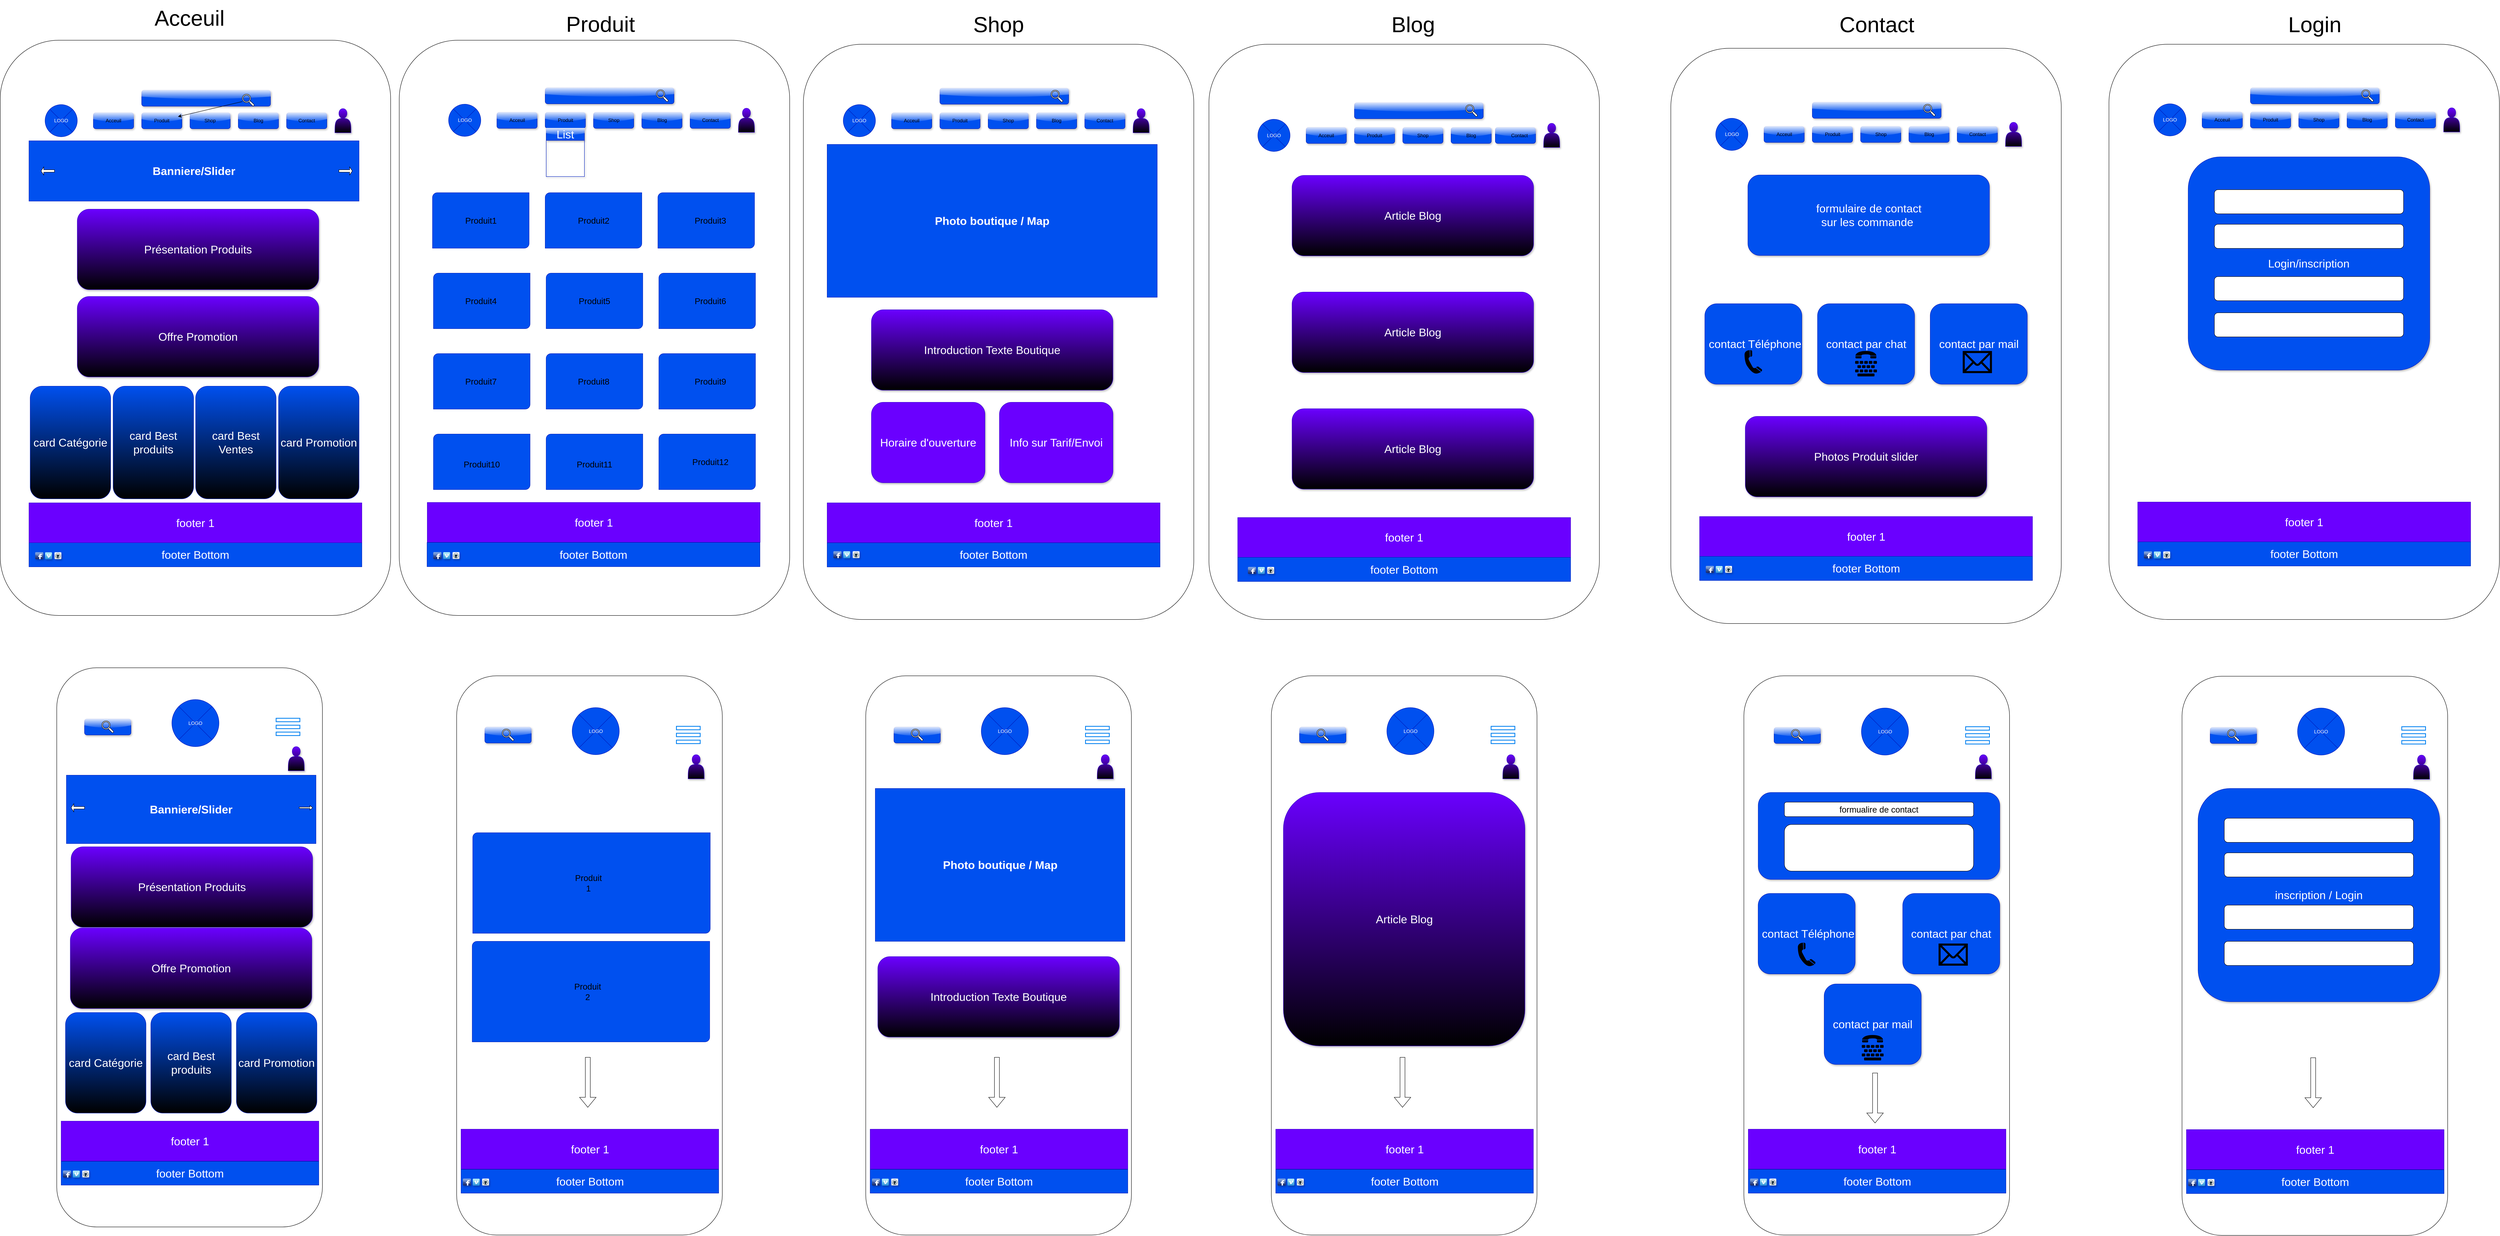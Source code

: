 <mxfile>
    <diagram id="xteuzVTajvBxKdlPfHfW" name="Page-1">
        <mxGraphModel dx="2265" dy="1991" grid="1" gridSize="10" guides="1" tooltips="1" connect="1" arrows="1" fold="1" page="1" pageScale="1" pageWidth="827" pageHeight="1169" background="#FFFFFF" math="0" shadow="0">
            <root>
                <mxCell id="0"/>
                <mxCell id="1" parent="0"/>
                <mxCell id="309" value="" style="rounded=1;whiteSpace=wrap;html=1;" vertex="1" parent="1">
                    <mxGeometry x="120" y="1420" width="660" height="1390" as="geometry"/>
                </mxCell>
                <mxCell id="243" value="" style="rounded=1;whiteSpace=wrap;html=1;" vertex="1" parent="1">
                    <mxGeometry x="2982.5" y="-130" width="970" height="1430" as="geometry"/>
                </mxCell>
                <mxCell id="242" value="" style="rounded=1;whiteSpace=wrap;html=1;" vertex="1" parent="1">
                    <mxGeometry x="4130" y="-120" width="970" height="1430" as="geometry"/>
                </mxCell>
                <mxCell id="240" value="" style="rounded=1;whiteSpace=wrap;html=1;" vertex="1" parent="1">
                    <mxGeometry x="5218.5" y="-130" width="970" height="1430" as="geometry"/>
                </mxCell>
                <mxCell id="238" value="" style="rounded=1;whiteSpace=wrap;html=1;" vertex="1" parent="1">
                    <mxGeometry x="1974.88" y="-130" width="970" height="1430" as="geometry"/>
                </mxCell>
                <mxCell id="237" value="" style="rounded=1;whiteSpace=wrap;html=1;" vertex="1" parent="1">
                    <mxGeometry x="970.88" y="-140" width="970" height="1430" as="geometry"/>
                </mxCell>
                <mxCell id="236" value="" style="rounded=1;whiteSpace=wrap;html=1;" vertex="1" parent="1">
                    <mxGeometry x="-20.5" y="-140" width="970" height="1430" as="geometry"/>
                </mxCell>
                <mxCell id="159" value="&amp;nbsp;contact Téléphone" style="rounded=1;whiteSpace=wrap;html=1;fontSize=28;fillColor=#0050ef;fontColor=#ffffff;strokeColor=#001DBC;shadow=1;" parent="1" vertex="1">
                    <mxGeometry x="4214.5" y="515" width="241" height="200" as="geometry"/>
                </mxCell>
                <mxCell id="8-FVZTYYCzLK7h8uSWiE-236" value="" style="shape=mxgraph.signs.tech.telephone_3;html=1;pointerEvents=1;fillColor=#000000;strokeColor=none;verticalLabelPosition=bottom;verticalAlign=top;align=center;sketch=0;" parent="1" vertex="1">
                    <mxGeometry x="4313" y="629.98" width="44" height="60.05" as="geometry"/>
                </mxCell>
                <mxCell id="7" value="" style="rounded=1;whiteSpace=wrap;html=1;fillColor=#0050ef;fontColor=#ffffff;strokeColor=#001DBC;glass=1;shadow=1;" parent="1" vertex="1">
                    <mxGeometry x="211" y="40" width="100" height="40" as="geometry"/>
                </mxCell>
                <mxCell id="8" value="LOGO" style="shape=sumEllipse;perimeter=ellipsePerimeter;whiteSpace=wrap;html=1;backgroundOutline=1;fillColor=#0050ef;fontColor=#ffffff;strokeColor=#001DBC;" parent="1" vertex="1">
                    <mxGeometry x="91" y="20" width="80" height="80" as="geometry"/>
                </mxCell>
                <mxCell id="9" value="" style="rounded=1;whiteSpace=wrap;html=1;fillColor=#0050ef;fontColor=#ffffff;strokeColor=#001DBC;glass=1;shadow=1;" parent="1" vertex="1">
                    <mxGeometry x="331" y="40" width="100" height="40" as="geometry"/>
                </mxCell>
                <mxCell id="10" value="" style="rounded=1;whiteSpace=wrap;html=1;fillColor=#0050ef;fontColor=#ffffff;strokeColor=#001DBC;glass=1;shadow=1;" parent="1" vertex="1">
                    <mxGeometry x="451" y="40" width="100" height="40" as="geometry"/>
                </mxCell>
                <mxCell id="11" value="" style="rounded=1;whiteSpace=wrap;html=1;fillColor=#0050ef;fontColor=#ffffff;strokeColor=#001DBC;glass=1;shadow=1;" parent="1" vertex="1">
                    <mxGeometry x="571" y="40" width="100" height="40" as="geometry"/>
                </mxCell>
                <mxCell id="12" value="" style="rounded=1;whiteSpace=wrap;html=1;fillColor=#0050ef;fontColor=#ffffff;strokeColor=#001DBC;glass=1;shadow=1;" parent="1" vertex="1">
                    <mxGeometry x="691" y="40" width="100" height="40" as="geometry"/>
                </mxCell>
                <mxCell id="13" value="Acceuil" style="text;strokeColor=none;align=center;fillColor=none;html=1;verticalAlign=middle;whiteSpace=wrap;rounded=0;" parent="1" vertex="1">
                    <mxGeometry x="231" y="45" width="60" height="30" as="geometry"/>
                </mxCell>
                <mxCell id="14" value="Produit" style="text;strokeColor=none;align=center;fillColor=none;html=1;verticalAlign=middle;whiteSpace=wrap;rounded=0;" parent="1" vertex="1">
                    <mxGeometry x="351" y="45" width="60" height="30" as="geometry"/>
                </mxCell>
                <mxCell id="15" value="Shop" style="text;strokeColor=none;align=center;fillColor=none;html=1;verticalAlign=middle;whiteSpace=wrap;rounded=0;" parent="1" vertex="1">
                    <mxGeometry x="471" y="45" width="60" height="30" as="geometry"/>
                </mxCell>
                <mxCell id="16" value="Blog" style="text;strokeColor=none;align=center;fillColor=none;html=1;verticalAlign=middle;whiteSpace=wrap;rounded=0;" parent="1" vertex="1">
                    <mxGeometry x="591" y="45" width="60" height="30" as="geometry"/>
                </mxCell>
                <mxCell id="17" value="Contact" style="text;strokeColor=none;align=center;fillColor=none;html=1;verticalAlign=middle;whiteSpace=wrap;rounded=0;" parent="1" vertex="1">
                    <mxGeometry x="711" y="45" width="60" height="30" as="geometry"/>
                </mxCell>
                <mxCell id="19" value="&lt;b&gt;&lt;font style=&quot;font-size: 28px;&quot;&gt;Banniere/Slider&lt;/font&gt;&lt;/b&gt;" style="rounded=0;whiteSpace=wrap;html=1;fillColor=#0050ef;fontColor=#ffffff;strokeColor=#001DBC;glass=0;" parent="1" vertex="1">
                    <mxGeometry x="51" y="110" width="820" height="150" as="geometry"/>
                </mxCell>
                <mxCell id="21" value="Présentation Produits" style="rounded=1;whiteSpace=wrap;html=1;fontSize=28;fillColor=#6a00ff;fontColor=#ffffff;strokeColor=#3700CC;shadow=1;gradientColor=default;" parent="1" vertex="1">
                    <mxGeometry x="171" y="280" width="600" height="200" as="geometry"/>
                </mxCell>
                <mxCell id="22" value="Offre Promotion" style="rounded=1;whiteSpace=wrap;html=1;fontSize=28;fillColor=#6a00ff;fontColor=#ffffff;strokeColor=#3700CC;shadow=1;gradientColor=default;" parent="1" vertex="1">
                    <mxGeometry x="171" y="497" width="600" height="200" as="geometry"/>
                </mxCell>
                <mxCell id="25" value="card Catégorie" style="rounded=1;whiteSpace=wrap;html=1;fontSize=28;fillColor=#0050ef;fontColor=#ffffff;strokeColor=#001DBC;gradientColor=default;" parent="1" vertex="1">
                    <mxGeometry x="54" y="720" width="200" height="280" as="geometry"/>
                </mxCell>
                <mxCell id="28" value="footer Bottom" style="rounded=0;whiteSpace=wrap;html=1;fontSize=28;fillColor=#0050ef;fontColor=#ffffff;strokeColor=#001DBC;" parent="1" vertex="1">
                    <mxGeometry x="51" y="1109" width="827" height="60" as="geometry"/>
                </mxCell>
                <mxCell id="30" value="card Best produits" style="rounded=1;whiteSpace=wrap;html=1;fontSize=28;fillColor=#0050ef;fontColor=#ffffff;strokeColor=#001DBC;gradientColor=default;" parent="1" vertex="1">
                    <mxGeometry x="260" y="720" width="200" height="280" as="geometry"/>
                </mxCell>
                <mxCell id="31" value="card Best Ventes" style="rounded=1;whiteSpace=wrap;html=1;fontSize=28;fillColor=#0050ef;fontColor=#ffffff;strokeColor=#001DBC;gradientColor=default;" parent="1" vertex="1">
                    <mxGeometry x="465" y="720" width="200" height="280" as="geometry"/>
                </mxCell>
                <mxCell id="32" value="card Promotion" style="rounded=1;whiteSpace=wrap;html=1;fontSize=28;fillColor=#0050ef;fontColor=#ffffff;strokeColor=#001DBC;gradientColor=default;" parent="1" vertex="1">
                    <mxGeometry x="671" y="720" width="200" height="280" as="geometry"/>
                </mxCell>
                <mxCell id="33" value="footer 1" style="rounded=0;whiteSpace=wrap;html=1;fontSize=28;fillColor=#6a00ff;fontColor=#ffffff;strokeColor=#3700CC;" parent="1" vertex="1">
                    <mxGeometry x="51" y="1010" width="827" height="99" as="geometry"/>
                </mxCell>
                <mxCell id="34" value="" style="shape=singleArrow;direction=west;whiteSpace=wrap;html=1;fontSize=28;" parent="1" vertex="1">
                    <mxGeometry x="81" y="175" width="33.33" height="20" as="geometry"/>
                </mxCell>
                <mxCell id="35" value="" style="shape=singleArrow;direction=west;whiteSpace=wrap;html=1;fontSize=28;flipV=0;flipH=1;" parent="1" vertex="1">
                    <mxGeometry x="821" y="175" width="33.33" height="20" as="geometry"/>
                </mxCell>
                <mxCell id="_iOEZmEosjU9QC5B6tLm-36" value="" style="dashed=0;outlineConnect=0;html=1;align=center;labelPosition=center;verticalLabelPosition=bottom;verticalAlign=top;shape=mxgraph.webicons.facebook;fillColor=#6294E4;gradientColor=#1A2665;rounded=0;shadow=1;glass=1;sketch=0;fontSize=28;" parent="1" vertex="1">
                    <mxGeometry x="66.38" y="1132.8" width="20.28" height="17.2" as="geometry"/>
                </mxCell>
                <mxCell id="_iOEZmEosjU9QC5B6tLm-37" value="" style="dashed=0;outlineConnect=0;html=1;align=center;labelPosition=center;verticalLabelPosition=bottom;verticalAlign=top;shape=mxgraph.webicons.vimeo;fillColor=#A4EDF9;gradientColor=#2B8ED9;rounded=0;shadow=1;glass=1;sketch=0;fontSize=28;" parent="1" vertex="1">
                    <mxGeometry x="91" y="1133" width="17.2" height="17.2" as="geometry"/>
                </mxCell>
                <mxCell id="_iOEZmEosjU9QC5B6tLm-38" value="" style="dashed=0;outlineConnect=0;html=1;align=center;labelPosition=center;verticalLabelPosition=bottom;verticalAlign=top;shape=mxgraph.webicons.github;gradientColor=#DFDEDE;rounded=0;shadow=1;glass=1;sketch=0;fontSize=28;" parent="1" vertex="1">
                    <mxGeometry x="114.33" y="1132.8" width="17.2" height="17.2" as="geometry"/>
                </mxCell>
                <mxCell id="_iOEZmEosjU9QC5B6tLm-39" value="" style="shape=actor;whiteSpace=wrap;html=1;rounded=0;shadow=1;glass=1;sketch=0;fontSize=28;fillColor=#6a00ff;fontColor=#ffffff;strokeColor=#3700CC;gradientColor=default;" parent="1" vertex="1">
                    <mxGeometry x="811" y="30" width="40" height="60" as="geometry"/>
                </mxCell>
                <mxCell id="_iOEZmEosjU9QC5B6tLm-41" value="" style="rounded=1;whiteSpace=wrap;html=1;fillColor=#0050ef;fontColor=#ffffff;strokeColor=#001DBC;glass=1;shadow=1;" parent="1" vertex="1">
                    <mxGeometry x="1213.5" y="39" width="100" height="40" as="geometry"/>
                </mxCell>
                <mxCell id="_iOEZmEosjU9QC5B6tLm-42" value="LOGO" style="shape=sumEllipse;perimeter=ellipsePerimeter;whiteSpace=wrap;html=1;backgroundOutline=1;fillColor=#0050ef;fontColor=#ffffff;strokeColor=#001DBC;" parent="1" vertex="1">
                    <mxGeometry x="1093.5" y="19.0" width="80" height="80" as="geometry"/>
                </mxCell>
                <mxCell id="_iOEZmEosjU9QC5B6tLm-43" value="" style="rounded=1;whiteSpace=wrap;html=1;fillColor=#0050ef;fontColor=#ffffff;strokeColor=#001DBC;glass=1;shadow=1;" parent="1" vertex="1">
                    <mxGeometry x="1333.5" y="39" width="100" height="40" as="geometry"/>
                </mxCell>
                <mxCell id="_iOEZmEosjU9QC5B6tLm-44" value="" style="rounded=1;whiteSpace=wrap;html=1;fillColor=#0050ef;fontColor=#ffffff;strokeColor=#001DBC;glass=1;shadow=1;" parent="1" vertex="1">
                    <mxGeometry x="1453.5" y="39" width="100" height="40" as="geometry"/>
                </mxCell>
                <mxCell id="_iOEZmEosjU9QC5B6tLm-45" value="" style="rounded=1;whiteSpace=wrap;html=1;fillColor=#0050ef;fontColor=#ffffff;strokeColor=#001DBC;glass=1;shadow=1;" parent="1" vertex="1">
                    <mxGeometry x="1573.5" y="39" width="100" height="40" as="geometry"/>
                </mxCell>
                <mxCell id="_iOEZmEosjU9QC5B6tLm-46" value="" style="rounded=1;whiteSpace=wrap;html=1;fillColor=#0050ef;fontColor=#ffffff;strokeColor=#001DBC;glass=1;shadow=1;" parent="1" vertex="1">
                    <mxGeometry x="1693.5" y="39" width="100" height="40" as="geometry"/>
                </mxCell>
                <mxCell id="_iOEZmEosjU9QC5B6tLm-47" value="Acceuil" style="text;strokeColor=none;align=center;fillColor=none;html=1;verticalAlign=middle;whiteSpace=wrap;rounded=0;" parent="1" vertex="1">
                    <mxGeometry x="1233.5" y="44" width="60" height="30" as="geometry"/>
                </mxCell>
                <mxCell id="_iOEZmEosjU9QC5B6tLm-48" value="Produit" style="text;strokeColor=none;align=center;fillColor=none;html=1;verticalAlign=middle;whiteSpace=wrap;rounded=0;" parent="1" vertex="1">
                    <mxGeometry x="1353.5" y="44" width="60" height="30" as="geometry"/>
                </mxCell>
                <mxCell id="_iOEZmEosjU9QC5B6tLm-49" value="Shop" style="text;strokeColor=none;align=center;fillColor=none;html=1;verticalAlign=middle;whiteSpace=wrap;rounded=0;" parent="1" vertex="1">
                    <mxGeometry x="1473.5" y="44" width="60" height="30" as="geometry"/>
                </mxCell>
                <mxCell id="_iOEZmEosjU9QC5B6tLm-50" value="Blog" style="text;strokeColor=none;align=center;fillColor=none;html=1;verticalAlign=middle;whiteSpace=wrap;rounded=0;" parent="1" vertex="1">
                    <mxGeometry x="1593.5" y="44" width="60" height="30" as="geometry"/>
                </mxCell>
                <mxCell id="_iOEZmEosjU9QC5B6tLm-51" value="Contact" style="text;strokeColor=none;align=center;fillColor=none;html=1;verticalAlign=middle;whiteSpace=wrap;rounded=0;" parent="1" vertex="1">
                    <mxGeometry x="1713.5" y="44" width="60" height="30" as="geometry"/>
                </mxCell>
                <mxCell id="_iOEZmEosjU9QC5B6tLm-52" value="" style="shape=actor;whiteSpace=wrap;html=1;rounded=0;shadow=1;glass=1;sketch=0;fontSize=28;fillColor=#6a00ff;fontColor=#ffffff;strokeColor=#3700CC;gradientColor=default;" parent="1" vertex="1">
                    <mxGeometry x="1813.5" y="29.0" width="40" height="60" as="geometry"/>
                </mxCell>
                <mxCell id="_iOEZmEosjU9QC5B6tLm-53" value="List" style="swimlane;fontStyle=0;childLayout=stackLayout;horizontal=1;startSize=30;horizontalStack=0;resizeParent=1;resizeParentMax=0;resizeLast=0;collapsible=1;marginBottom=0;whiteSpace=wrap;html=1;rounded=0;shadow=1;glass=1;sketch=0;fontSize=28;fillColor=#0050ef;fontColor=#ffffff;strokeColor=#001DBC;" parent="1" vertex="1">
                    <mxGeometry x="1336" y="79" width="95" height="120" as="geometry"/>
                </mxCell>
                <mxCell id="_iOEZmEosjU9QC5B6tLm-54" value="&lt;font color=&quot;#ffffff&quot;&gt;Item 1&lt;/font&gt;" style="text;align=left;verticalAlign=middle;spacingLeft=4;spacingRight=4;overflow=hidden;points=[[0,0.5],[1,0.5]];portConstraint=eastwest;rotatable=0;whiteSpace=wrap;html=1;rounded=0;shadow=1;glass=1;sketch=0;fontSize=28;fontColor=#000000;" parent="_iOEZmEosjU9QC5B6tLm-53" vertex="1">
                    <mxGeometry y="30" width="95" height="30" as="geometry"/>
                </mxCell>
                <mxCell id="_iOEZmEosjU9QC5B6tLm-55" value="&lt;font color=&quot;#ffffff&quot;&gt;Item 2&lt;/font&gt;" style="text;align=left;verticalAlign=middle;spacingLeft=4;spacingRight=4;overflow=hidden;points=[[0,0.5],[1,0.5]];portConstraint=eastwest;rotatable=0;whiteSpace=wrap;html=1;rounded=0;shadow=1;glass=1;sketch=0;fontSize=28;fontColor=#000000;" parent="_iOEZmEosjU9QC5B6tLm-53" vertex="1">
                    <mxGeometry y="60" width="95" height="30" as="geometry"/>
                </mxCell>
                <mxCell id="_iOEZmEosjU9QC5B6tLm-56" value="&lt;font color=&quot;#ffffff&quot;&gt;Item 3&lt;/font&gt;" style="text;align=left;verticalAlign=middle;spacingLeft=4;spacingRight=4;overflow=hidden;points=[[0,0.5],[1,0.5]];portConstraint=eastwest;rotatable=0;whiteSpace=wrap;html=1;rounded=0;shadow=1;glass=1;sketch=0;fontSize=28;fontColor=#000000;" parent="_iOEZmEosjU9QC5B6tLm-53" vertex="1">
                    <mxGeometry y="90" width="95" height="30" as="geometry"/>
                </mxCell>
                <mxCell id="41" value="footer 1" style="rounded=0;whiteSpace=wrap;html=1;fontSize=28;fillColor=#6a00ff;fontColor=#ffffff;strokeColor=#3700CC;" parent="1" vertex="1">
                    <mxGeometry x="1040.5" y="1009" width="827" height="99" as="geometry"/>
                </mxCell>
                <mxCell id="42" value="&lt;p&gt;&lt;br&gt;&lt;/p&gt;" style="verticalLabelPosition=bottom;verticalAlign=top;html=1;shape=mxgraph.basic.diag_round_rect;dx=6;whiteSpace=wrap;fillColor=#0050ef;fontColor=#ffffff;strokeColor=#001DBC;" parent="1" vertex="1">
                    <mxGeometry x="1053.5" y="239" width="240" height="138" as="geometry"/>
                </mxCell>
                <mxCell id="43" value="" style="verticalLabelPosition=bottom;verticalAlign=top;html=1;shape=mxgraph.basic.diag_round_rect;dx=6;whiteSpace=wrap;fillColor=#0050ef;fontColor=#ffffff;strokeColor=#001DBC;" parent="1" vertex="1">
                    <mxGeometry x="1333.5" y="239" width="240" height="138" as="geometry"/>
                </mxCell>
                <mxCell id="44" value="" style="verticalLabelPosition=bottom;verticalAlign=top;html=1;shape=mxgraph.basic.diag_round_rect;dx=6;whiteSpace=wrap;fillColor=#0050ef;fontColor=#ffffff;strokeColor=#001DBC;" parent="1" vertex="1">
                    <mxGeometry x="1613.5" y="239" width="240" height="138" as="geometry"/>
                </mxCell>
                <mxCell id="45" value="" style="verticalLabelPosition=bottom;verticalAlign=top;html=1;shape=mxgraph.basic.diag_round_rect;dx=6;whiteSpace=wrap;fillColor=#0050ef;fontColor=#ffffff;strokeColor=#001DBC;" parent="1" vertex="1">
                    <mxGeometry x="1615.88" y="439" width="240" height="138" as="geometry"/>
                </mxCell>
                <mxCell id="46" value="" style="verticalLabelPosition=bottom;verticalAlign=top;html=1;shape=mxgraph.basic.diag_round_rect;dx=6;whiteSpace=wrap;fillColor=#0050ef;fontColor=#ffffff;strokeColor=#001DBC;" parent="1" vertex="1">
                    <mxGeometry x="1335.88" y="439" width="240" height="138" as="geometry"/>
                </mxCell>
                <mxCell id="47" value="" style="verticalLabelPosition=bottom;verticalAlign=top;html=1;shape=mxgraph.basic.diag_round_rect;dx=6;whiteSpace=wrap;fillColor=#0050ef;fontColor=#ffffff;strokeColor=#001DBC;" parent="1" vertex="1">
                    <mxGeometry x="1055.88" y="439" width="240" height="138" as="geometry"/>
                </mxCell>
                <mxCell id="48" value="" style="verticalLabelPosition=bottom;verticalAlign=top;html=1;shape=mxgraph.basic.diag_round_rect;dx=6;whiteSpace=wrap;fillColor=#0050ef;fontColor=#ffffff;strokeColor=#001DBC;" parent="1" vertex="1">
                    <mxGeometry x="1615.88" y="639" width="240" height="138" as="geometry"/>
                </mxCell>
                <mxCell id="49" value="" style="verticalLabelPosition=bottom;verticalAlign=top;html=1;shape=mxgraph.basic.diag_round_rect;dx=6;whiteSpace=wrap;fillColor=#0050ef;fontColor=#ffffff;strokeColor=#001DBC;" parent="1" vertex="1">
                    <mxGeometry x="1335.88" y="639" width="240" height="138" as="geometry"/>
                </mxCell>
                <mxCell id="50" value="" style="verticalLabelPosition=bottom;verticalAlign=top;html=1;shape=mxgraph.basic.diag_round_rect;dx=6;whiteSpace=wrap;fillColor=#0050ef;fontColor=#ffffff;strokeColor=#001DBC;" parent="1" vertex="1">
                    <mxGeometry x="1055.88" y="639" width="240" height="138" as="geometry"/>
                </mxCell>
                <mxCell id="51" value="" style="verticalLabelPosition=bottom;verticalAlign=top;html=1;shape=mxgraph.basic.diag_round_rect;dx=6;whiteSpace=wrap;fillColor=#0050ef;fontColor=#ffffff;strokeColor=#001DBC;" parent="1" vertex="1">
                    <mxGeometry x="1615.88" y="839" width="240" height="138" as="geometry"/>
                </mxCell>
                <mxCell id="52" value="" style="verticalLabelPosition=bottom;verticalAlign=top;html=1;shape=mxgraph.basic.diag_round_rect;dx=6;whiteSpace=wrap;fillColor=#0050ef;fontColor=#ffffff;strokeColor=#001DBC;" parent="1" vertex="1">
                    <mxGeometry x="1335.88" y="839" width="240" height="138" as="geometry"/>
                </mxCell>
                <mxCell id="53" value="" style="verticalLabelPosition=bottom;verticalAlign=top;html=1;shape=mxgraph.basic.diag_round_rect;dx=6;whiteSpace=wrap;fillColor=#0050ef;fontColor=#ffffff;strokeColor=#001DBC;" parent="1" vertex="1">
                    <mxGeometry x="1055.88" y="839" width="240" height="138" as="geometry"/>
                </mxCell>
                <mxCell id="54" value="&lt;font style=&quot;font-size: 21px;&quot;&gt;Produit1&lt;/font&gt;" style="text;strokeColor=none;align=center;fillColor=none;html=1;verticalAlign=middle;whiteSpace=wrap;rounded=0;" parent="1" vertex="1">
                    <mxGeometry x="1143.5" y="293" width="60" height="30" as="geometry"/>
                </mxCell>
                <mxCell id="55" value="&lt;font style=&quot;font-size: 21px;&quot;&gt;Produit2&lt;/font&gt;" style="text;strokeColor=none;align=center;fillColor=none;html=1;verticalAlign=middle;whiteSpace=wrap;rounded=0;" parent="1" vertex="1">
                    <mxGeometry x="1423.5" y="293" width="60" height="30" as="geometry"/>
                </mxCell>
                <mxCell id="56" value="&lt;font style=&quot;font-size: 21px;&quot;&gt;Produit3&lt;/font&gt;" style="text;strokeColor=none;align=center;fillColor=none;html=1;verticalAlign=middle;whiteSpace=wrap;rounded=0;" parent="1" vertex="1">
                    <mxGeometry x="1713.5" y="293" width="60" height="30" as="geometry"/>
                </mxCell>
                <mxCell id="57" value="&lt;font style=&quot;font-size: 21px;&quot;&gt;Produit6&lt;/font&gt;" style="text;strokeColor=none;align=center;fillColor=none;html=1;verticalAlign=middle;whiteSpace=wrap;rounded=0;" parent="1" vertex="1">
                    <mxGeometry x="1713.5" y="493" width="60" height="30" as="geometry"/>
                </mxCell>
                <mxCell id="58" value="&lt;font style=&quot;font-size: 21px;&quot;&gt;Produit5&lt;/font&gt;" style="text;strokeColor=none;align=center;fillColor=none;html=1;verticalAlign=middle;whiteSpace=wrap;rounded=0;" parent="1" vertex="1">
                    <mxGeometry x="1425.88" y="493" width="60" height="30" as="geometry"/>
                </mxCell>
                <mxCell id="59" value="&lt;font style=&quot;font-size: 21px;&quot;&gt;Produit4&lt;/font&gt;" style="text;strokeColor=none;align=center;fillColor=none;html=1;verticalAlign=middle;whiteSpace=wrap;rounded=0;" parent="1" vertex="1">
                    <mxGeometry x="1143.5" y="493" width="60" height="30" as="geometry"/>
                </mxCell>
                <mxCell id="60" value="&lt;font style=&quot;font-size: 21px;&quot;&gt;Produit7&lt;/font&gt;" style="text;strokeColor=none;align=center;fillColor=none;html=1;verticalAlign=middle;whiteSpace=wrap;rounded=0;" parent="1" vertex="1">
                    <mxGeometry x="1143.5" y="693" width="60" height="30" as="geometry"/>
                </mxCell>
                <mxCell id="61" value="&lt;font style=&quot;font-size: 21px;&quot;&gt;Produit8&lt;/font&gt;" style="text;strokeColor=none;align=center;fillColor=none;html=1;verticalAlign=middle;whiteSpace=wrap;rounded=0;" parent="1" vertex="1">
                    <mxGeometry x="1423.5" y="693" width="60" height="30" as="geometry"/>
                </mxCell>
                <mxCell id="62" value="&lt;font style=&quot;font-size: 21px;&quot;&gt;Produit9&lt;/font&gt;" style="text;strokeColor=none;align=center;fillColor=none;html=1;verticalAlign=middle;whiteSpace=wrap;rounded=0;" parent="1" vertex="1">
                    <mxGeometry x="1713.5" y="693" width="60" height="30" as="geometry"/>
                </mxCell>
                <mxCell id="63" value="&lt;font style=&quot;font-size: 21px;&quot;&gt;Produit12&lt;/font&gt;" style="text;strokeColor=none;align=center;fillColor=none;html=1;verticalAlign=middle;whiteSpace=wrap;rounded=0;" parent="1" vertex="1">
                    <mxGeometry x="1713.5" y="893" width="60" height="30" as="geometry"/>
                </mxCell>
                <mxCell id="64" value="&lt;font style=&quot;font-size: 21px;&quot;&gt;Produit11&lt;/font&gt;" style="text;strokeColor=none;align=center;fillColor=none;html=1;verticalAlign=middle;whiteSpace=wrap;rounded=0;" parent="1" vertex="1">
                    <mxGeometry x="1425.88" y="899" width="60" height="30" as="geometry"/>
                </mxCell>
                <mxCell id="65" value="&lt;font style=&quot;font-size: 21px;&quot;&gt;Produit10&lt;/font&gt;" style="text;strokeColor=none;align=center;fillColor=none;html=1;verticalAlign=middle;whiteSpace=wrap;rounded=0;" parent="1" vertex="1">
                    <mxGeometry x="1145.88" y="899" width="60" height="30" as="geometry"/>
                </mxCell>
                <mxCell id="96" value="" style="rounded=1;whiteSpace=wrap;html=1;fillColor=#0050ef;fontColor=#ffffff;strokeColor=#001DBC;glass=1;shadow=1;" parent="1" vertex="1">
                    <mxGeometry x="2194" y="40" width="100" height="40" as="geometry"/>
                </mxCell>
                <mxCell id="97" value="LOGO" style="shape=sumEllipse;perimeter=ellipsePerimeter;whiteSpace=wrap;html=1;backgroundOutline=1;fillColor=#0050ef;fontColor=#ffffff;strokeColor=#001DBC;" parent="1" vertex="1">
                    <mxGeometry x="2074" y="20" width="80" height="80" as="geometry"/>
                </mxCell>
                <mxCell id="98" value="" style="rounded=1;whiteSpace=wrap;html=1;fillColor=#0050ef;fontColor=#ffffff;strokeColor=#001DBC;glass=1;shadow=1;" parent="1" vertex="1">
                    <mxGeometry x="2314" y="40" width="100" height="40" as="geometry"/>
                </mxCell>
                <mxCell id="99" value="" style="rounded=1;whiteSpace=wrap;html=1;fillColor=#0050ef;fontColor=#ffffff;strokeColor=#001DBC;glass=1;shadow=1;" parent="1" vertex="1">
                    <mxGeometry x="2434" y="40" width="100" height="40" as="geometry"/>
                </mxCell>
                <mxCell id="100" value="" style="rounded=1;whiteSpace=wrap;html=1;fillColor=#0050ef;fontColor=#ffffff;strokeColor=#001DBC;glass=1;shadow=1;" parent="1" vertex="1">
                    <mxGeometry x="2554" y="40" width="100" height="40" as="geometry"/>
                </mxCell>
                <mxCell id="101" value="" style="rounded=1;whiteSpace=wrap;html=1;fillColor=#0050ef;fontColor=#ffffff;strokeColor=#001DBC;glass=1;shadow=1;" parent="1" vertex="1">
                    <mxGeometry x="2674" y="40" width="100" height="40" as="geometry"/>
                </mxCell>
                <mxCell id="102" value="Acceuil" style="text;strokeColor=none;align=center;fillColor=none;html=1;verticalAlign=middle;whiteSpace=wrap;rounded=0;" parent="1" vertex="1">
                    <mxGeometry x="2214" y="45" width="60" height="30" as="geometry"/>
                </mxCell>
                <mxCell id="103" value="Produit" style="text;strokeColor=none;align=center;fillColor=none;html=1;verticalAlign=middle;whiteSpace=wrap;rounded=0;" parent="1" vertex="1">
                    <mxGeometry x="2334" y="45" width="60" height="30" as="geometry"/>
                </mxCell>
                <mxCell id="104" value="Shop" style="text;strokeColor=none;align=center;fillColor=none;html=1;verticalAlign=middle;whiteSpace=wrap;rounded=0;" parent="1" vertex="1">
                    <mxGeometry x="2454" y="45" width="60" height="30" as="geometry"/>
                </mxCell>
                <mxCell id="105" value="Blog" style="text;strokeColor=none;align=center;fillColor=none;html=1;verticalAlign=middle;whiteSpace=wrap;rounded=0;" parent="1" vertex="1">
                    <mxGeometry x="2574" y="45" width="60" height="30" as="geometry"/>
                </mxCell>
                <mxCell id="106" value="Contact" style="text;strokeColor=none;align=center;fillColor=none;html=1;verticalAlign=middle;whiteSpace=wrap;rounded=0;" parent="1" vertex="1">
                    <mxGeometry x="2694" y="45" width="60" height="30" as="geometry"/>
                </mxCell>
                <mxCell id="107" value="" style="shape=actor;whiteSpace=wrap;html=1;rounded=0;shadow=1;glass=1;sketch=0;fontSize=28;fillColor=#6a00ff;fontColor=#ffffff;strokeColor=#3700CC;gradientColor=default;" parent="1" vertex="1">
                    <mxGeometry x="2794" y="30" width="40" height="60" as="geometry"/>
                </mxCell>
                <mxCell id="108" value="footer 1" style="rounded=0;whiteSpace=wrap;html=1;fontSize=28;fillColor=#6a00ff;fontColor=#ffffff;strokeColor=#3700CC;" parent="1" vertex="1">
                    <mxGeometry x="2034" y="1010" width="827" height="99" as="geometry"/>
                </mxCell>
                <mxCell id="109" value="footer Bottom" style="rounded=0;whiteSpace=wrap;html=1;fontSize=28;fillColor=#0050ef;fontColor=#ffffff;strokeColor=#001DBC;" parent="1" vertex="1">
                    <mxGeometry x="1040" y="1108.6" width="827" height="60" as="geometry"/>
                </mxCell>
                <mxCell id="110" value="" style="dashed=0;outlineConnect=0;html=1;align=center;labelPosition=center;verticalLabelPosition=bottom;verticalAlign=top;shape=mxgraph.webicons.github;gradientColor=#DFDEDE;rounded=0;shadow=1;glass=1;sketch=0;fontSize=28;" parent="1" vertex="1">
                    <mxGeometry x="1103.33" y="1132.4" width="17.2" height="17.2" as="geometry"/>
                </mxCell>
                <mxCell id="111" value="" style="dashed=0;outlineConnect=0;html=1;align=center;labelPosition=center;verticalLabelPosition=bottom;verticalAlign=top;shape=mxgraph.webicons.vimeo;fillColor=#A4EDF9;gradientColor=#2B8ED9;rounded=0;shadow=1;glass=1;sketch=0;fontSize=28;" parent="1" vertex="1">
                    <mxGeometry x="1080" y="1132.6" width="17.2" height="17.2" as="geometry"/>
                </mxCell>
                <mxCell id="112" value="" style="dashed=0;outlineConnect=0;html=1;align=center;labelPosition=center;verticalLabelPosition=bottom;verticalAlign=top;shape=mxgraph.webicons.facebook;fillColor=#6294E4;gradientColor=#1A2665;rounded=0;shadow=1;glass=1;sketch=0;fontSize=28;" parent="1" vertex="1">
                    <mxGeometry x="1055.38" y="1132.4" width="20.28" height="17.2" as="geometry"/>
                </mxCell>
                <mxCell id="114" value="&lt;span style=&quot;font-size: 28px;&quot;&gt;&lt;b&gt;Photo boutique / Map&lt;/b&gt;&lt;/span&gt;" style="rounded=0;whiteSpace=wrap;html=1;fillColor=#0050ef;fontColor=#ffffff;strokeColor=#001DBC;glass=0;" parent="1" vertex="1">
                    <mxGeometry x="2034" y="119" width="820" height="380" as="geometry"/>
                </mxCell>
                <mxCell id="115" value="Article Blog" style="rounded=1;whiteSpace=wrap;html=1;fontSize=28;fillColor=#6a00ff;fontColor=#ffffff;strokeColor=#3700CC;shadow=1;gradientColor=default;" parent="1" vertex="1">
                    <mxGeometry x="3189" y="196" width="600" height="200" as="geometry"/>
                </mxCell>
                <mxCell id="116" value="Horaire d'ouverture" style="rounded=1;whiteSpace=wrap;html=1;fontSize=28;fillColor=#6a00ff;fontColor=#ffffff;strokeColor=#3700CC;shadow=1;" parent="1" vertex="1">
                    <mxGeometry x="2144" y="760" width="282" height="200" as="geometry"/>
                </mxCell>
                <mxCell id="117" value="Info sur Tarif/Envoi" style="rounded=1;whiteSpace=wrap;html=1;fontSize=28;fillColor=#6a00ff;fontColor=#ffffff;strokeColor=#3700CC;shadow=1;" parent="1" vertex="1">
                    <mxGeometry x="2462" y="760" width="282" height="200" as="geometry"/>
                </mxCell>
                <mxCell id="119" value="" style="rounded=1;whiteSpace=wrap;html=1;fillColor=#0050ef;fontColor=#ffffff;strokeColor=#001DBC;glass=1;shadow=1;" parent="1" vertex="1">
                    <mxGeometry x="3224" y="76.5" width="100" height="40" as="geometry"/>
                </mxCell>
                <mxCell id="120" value="" style="rounded=1;whiteSpace=wrap;html=1;fillColor=#0050ef;fontColor=#ffffff;strokeColor=#001DBC;glass=1;shadow=1;" parent="1" vertex="1">
                    <mxGeometry x="3344" y="76.5" width="100" height="40" as="geometry"/>
                </mxCell>
                <mxCell id="121" value="" style="rounded=1;whiteSpace=wrap;html=1;fillColor=#0050ef;fontColor=#ffffff;strokeColor=#001DBC;glass=1;shadow=1;" parent="1" vertex="1">
                    <mxGeometry x="3464" y="76.5" width="100" height="40" as="geometry"/>
                </mxCell>
                <mxCell id="122" value="" style="rounded=1;whiteSpace=wrap;html=1;fillColor=#0050ef;fontColor=#ffffff;strokeColor=#001DBC;glass=1;shadow=1;" parent="1" vertex="1">
                    <mxGeometry x="3584" y="76.5" width="100" height="40" as="geometry"/>
                </mxCell>
                <mxCell id="123" value="" style="rounded=1;whiteSpace=wrap;html=1;fillColor=#0050ef;fontColor=#ffffff;strokeColor=#001DBC;glass=1;shadow=1;" parent="1" vertex="1">
                    <mxGeometry x="3694" y="76.5" width="100" height="40" as="geometry"/>
                </mxCell>
                <mxCell id="124" value="Acceuil" style="text;strokeColor=none;align=center;fillColor=none;html=1;verticalAlign=middle;whiteSpace=wrap;rounded=0;" parent="1" vertex="1">
                    <mxGeometry x="3244" y="81.5" width="60" height="30" as="geometry"/>
                </mxCell>
                <mxCell id="125" value="Produit" style="text;strokeColor=none;align=center;fillColor=none;html=1;verticalAlign=middle;whiteSpace=wrap;rounded=0;" parent="1" vertex="1">
                    <mxGeometry x="3364" y="81.5" width="60" height="30" as="geometry"/>
                </mxCell>
                <mxCell id="126" value="Shop" style="text;strokeColor=none;align=center;fillColor=none;html=1;verticalAlign=middle;whiteSpace=wrap;rounded=0;" parent="1" vertex="1">
                    <mxGeometry x="3484" y="81.5" width="60" height="30" as="geometry"/>
                </mxCell>
                <mxCell id="127" value="Blog" style="text;strokeColor=none;align=center;fillColor=none;html=1;verticalAlign=middle;whiteSpace=wrap;rounded=0;" parent="1" vertex="1">
                    <mxGeometry x="3604" y="81.5" width="60" height="30" as="geometry"/>
                </mxCell>
                <mxCell id="128" value="Contact" style="text;strokeColor=none;align=center;fillColor=none;html=1;verticalAlign=middle;whiteSpace=wrap;rounded=0;" parent="1" vertex="1">
                    <mxGeometry x="3724" y="81.5" width="60" height="30" as="geometry"/>
                </mxCell>
                <mxCell id="129" value="" style="shape=actor;whiteSpace=wrap;html=1;rounded=0;shadow=1;glass=1;sketch=0;fontSize=28;fillColor=#6a00ff;fontColor=#ffffff;strokeColor=#3700CC;gradientColor=default;" parent="1" vertex="1">
                    <mxGeometry x="3814" y="66.5" width="40" height="60" as="geometry"/>
                </mxCell>
                <mxCell id="130" value="LOGO" style="shape=sumEllipse;perimeter=ellipsePerimeter;whiteSpace=wrap;html=1;backgroundOutline=1;fillColor=#0050ef;fontColor=#ffffff;strokeColor=#001DBC;" parent="1" vertex="1">
                    <mxGeometry x="3104" y="56.5" width="80" height="80" as="geometry"/>
                </mxCell>
                <mxCell id="131" value="footer 1" style="rounded=0;whiteSpace=wrap;html=1;fontSize=28;fillColor=#6a00ff;fontColor=#ffffff;strokeColor=#3700CC;" parent="1" vertex="1">
                    <mxGeometry x="3054" y="1046.5" width="827" height="99" as="geometry"/>
                </mxCell>
                <mxCell id="132" value="footer Bottom" style="rounded=0;whiteSpace=wrap;html=1;fontSize=28;fillColor=#0050ef;fontColor=#ffffff;strokeColor=#001DBC;" parent="1" vertex="1">
                    <mxGeometry x="3054" y="1145.5" width="827" height="60" as="geometry"/>
                </mxCell>
                <mxCell id="133" value="" style="dashed=0;outlineConnect=0;html=1;align=center;labelPosition=center;verticalLabelPosition=bottom;verticalAlign=top;shape=mxgraph.webicons.github;gradientColor=#DFDEDE;rounded=0;shadow=1;glass=1;sketch=0;fontSize=28;" parent="1" vertex="1">
                    <mxGeometry x="3127.33" y="1169.3" width="17.2" height="17.2" as="geometry"/>
                </mxCell>
                <mxCell id="134" value="" style="dashed=0;outlineConnect=0;html=1;align=center;labelPosition=center;verticalLabelPosition=bottom;verticalAlign=top;shape=mxgraph.webicons.vimeo;fillColor=#A4EDF9;gradientColor=#2B8ED9;rounded=0;shadow=1;glass=1;sketch=0;fontSize=28;" parent="1" vertex="1">
                    <mxGeometry x="3104" y="1169.5" width="17.2" height="17.2" as="geometry"/>
                </mxCell>
                <mxCell id="135" value="" style="dashed=0;outlineConnect=0;html=1;align=center;labelPosition=center;verticalLabelPosition=bottom;verticalAlign=top;shape=mxgraph.webicons.facebook;fillColor=#6294E4;gradientColor=#1A2665;rounded=0;shadow=1;glass=1;sketch=0;fontSize=28;" parent="1" vertex="1">
                    <mxGeometry x="3079.38" y="1169.3" width="20.28" height="17.2" as="geometry"/>
                </mxCell>
                <mxCell id="136" value="Article Blog" style="rounded=1;whiteSpace=wrap;html=1;fontSize=28;fillColor=#6a00ff;fontColor=#ffffff;strokeColor=#3700CC;shadow=1;gradientColor=default;" parent="1" vertex="1">
                    <mxGeometry x="3189" y="486" width="600" height="200" as="geometry"/>
                </mxCell>
                <mxCell id="137" value="Article Blog" style="rounded=1;whiteSpace=wrap;html=1;fontSize=28;fillColor=#6a00ff;fontColor=#ffffff;strokeColor=#3700CC;shadow=1;gradientColor=default;" parent="1" vertex="1">
                    <mxGeometry x="3189" y="776" width="600" height="200" as="geometry"/>
                </mxCell>
                <mxCell id="138" value="Introduction Texte Boutique" style="rounded=1;whiteSpace=wrap;html=1;fontSize=28;fillColor=#6a00ff;fontColor=#ffffff;strokeColor=#3700CC;shadow=1;gradientColor=default;" parent="1" vertex="1">
                    <mxGeometry x="2144" y="530" width="600" height="200" as="geometry"/>
                </mxCell>
                <mxCell id="140" value="" style="rounded=1;whiteSpace=wrap;html=1;fillColor=#0050ef;fontColor=#ffffff;strokeColor=#001DBC;glass=1;shadow=1;" parent="1" vertex="1">
                    <mxGeometry x="4361.5" y="74" width="100" height="40" as="geometry"/>
                </mxCell>
                <mxCell id="141" value="" style="rounded=1;whiteSpace=wrap;html=1;fillColor=#0050ef;fontColor=#ffffff;strokeColor=#001DBC;glass=1;shadow=1;" parent="1" vertex="1">
                    <mxGeometry x="4481.5" y="74" width="100" height="40" as="geometry"/>
                </mxCell>
                <mxCell id="142" value="" style="rounded=1;whiteSpace=wrap;html=1;fillColor=#0050ef;fontColor=#ffffff;strokeColor=#001DBC;glass=1;shadow=1;" parent="1" vertex="1">
                    <mxGeometry x="4601.5" y="74" width="100" height="40" as="geometry"/>
                </mxCell>
                <mxCell id="143" value="" style="rounded=1;whiteSpace=wrap;html=1;fillColor=#0050ef;fontColor=#ffffff;strokeColor=#001DBC;glass=1;shadow=1;" parent="1" vertex="1">
                    <mxGeometry x="4721.5" y="74" width="100" height="40" as="geometry"/>
                </mxCell>
                <mxCell id="144" value="" style="rounded=1;whiteSpace=wrap;html=1;fillColor=#0050ef;fontColor=#ffffff;strokeColor=#001DBC;glass=1;shadow=1;" parent="1" vertex="1">
                    <mxGeometry x="4841.5" y="74" width="100" height="40" as="geometry"/>
                </mxCell>
                <mxCell id="145" value="Acceuil" style="text;strokeColor=none;align=center;fillColor=none;html=1;verticalAlign=middle;whiteSpace=wrap;rounded=0;" parent="1" vertex="1">
                    <mxGeometry x="4381.5" y="79" width="60" height="30" as="geometry"/>
                </mxCell>
                <mxCell id="146" value="Produit" style="text;strokeColor=none;align=center;fillColor=none;html=1;verticalAlign=middle;whiteSpace=wrap;rounded=0;" parent="1" vertex="1">
                    <mxGeometry x="4501.5" y="79" width="60" height="30" as="geometry"/>
                </mxCell>
                <mxCell id="147" value="Shop" style="text;strokeColor=none;align=center;fillColor=none;html=1;verticalAlign=middle;whiteSpace=wrap;rounded=0;" parent="1" vertex="1">
                    <mxGeometry x="4621.5" y="79" width="60" height="30" as="geometry"/>
                </mxCell>
                <mxCell id="148" value="Blog" style="text;strokeColor=none;align=center;fillColor=none;html=1;verticalAlign=middle;whiteSpace=wrap;rounded=0;" parent="1" vertex="1">
                    <mxGeometry x="4741.5" y="79" width="60" height="30" as="geometry"/>
                </mxCell>
                <mxCell id="149" value="Contact" style="text;strokeColor=none;align=center;fillColor=none;html=1;verticalAlign=middle;whiteSpace=wrap;rounded=0;" parent="1" vertex="1">
                    <mxGeometry x="4861.5" y="79" width="60" height="30" as="geometry"/>
                </mxCell>
                <mxCell id="150" value="" style="shape=actor;whiteSpace=wrap;html=1;rounded=0;shadow=1;glass=1;sketch=0;fontSize=28;fillColor=#6a00ff;fontColor=#ffffff;strokeColor=#3700CC;gradientColor=default;" parent="1" vertex="1">
                    <mxGeometry x="4961.5" y="64" width="40" height="60" as="geometry"/>
                </mxCell>
                <mxCell id="151" value="LOGO" style="shape=sumEllipse;perimeter=ellipsePerimeter;whiteSpace=wrap;html=1;backgroundOutline=1;fillColor=#0050ef;fontColor=#ffffff;strokeColor=#001DBC;" parent="1" vertex="1">
                    <mxGeometry x="4241.5" y="54" width="80" height="80" as="geometry"/>
                </mxCell>
                <mxCell id="152" value="footer 1" style="rounded=0;whiteSpace=wrap;html=1;fontSize=28;fillColor=#6a00ff;fontColor=#ffffff;strokeColor=#3700CC;" parent="1" vertex="1">
                    <mxGeometry x="4201.5" y="1044" width="827" height="99" as="geometry"/>
                </mxCell>
                <mxCell id="153" value="footer Bottom" style="rounded=0;whiteSpace=wrap;html=1;fontSize=28;fillColor=#0050ef;fontColor=#ffffff;strokeColor=#001DBC;" parent="1" vertex="1">
                    <mxGeometry x="4201.5" y="1143" width="827" height="60" as="geometry"/>
                </mxCell>
                <mxCell id="154" value="" style="dashed=0;outlineConnect=0;html=1;align=center;labelPosition=center;verticalLabelPosition=bottom;verticalAlign=top;shape=mxgraph.webicons.github;gradientColor=#DFDEDE;rounded=0;shadow=1;glass=1;sketch=0;fontSize=28;" parent="1" vertex="1">
                    <mxGeometry x="4264.83" y="1166.8" width="17.2" height="17.2" as="geometry"/>
                </mxCell>
                <mxCell id="155" value="" style="dashed=0;outlineConnect=0;html=1;align=center;labelPosition=center;verticalLabelPosition=bottom;verticalAlign=top;shape=mxgraph.webicons.vimeo;fillColor=#A4EDF9;gradientColor=#2B8ED9;rounded=0;shadow=1;glass=1;sketch=0;fontSize=28;" parent="1" vertex="1">
                    <mxGeometry x="4241.5" y="1167" width="17.2" height="17.2" as="geometry"/>
                </mxCell>
                <mxCell id="156" value="" style="dashed=0;outlineConnect=0;html=1;align=center;labelPosition=center;verticalLabelPosition=bottom;verticalAlign=top;shape=mxgraph.webicons.facebook;fillColor=#6294E4;gradientColor=#1A2665;rounded=0;shadow=1;glass=1;sketch=0;fontSize=28;" parent="1" vertex="1">
                    <mxGeometry x="4216.88" y="1166.8" width="20.28" height="17.2" as="geometry"/>
                </mxCell>
                <mxCell id="158" value="formulaire de contact&lt;br&gt;sur les commande&amp;nbsp;" style="rounded=1;whiteSpace=wrap;html=1;fontSize=28;fillColor=#0050ef;fontColor=#ffffff;strokeColor=#001DBC;shadow=1;" parent="1" vertex="1">
                    <mxGeometry x="4321.5" y="195" width="600" height="200" as="geometry"/>
                </mxCell>
                <mxCell id="160" value="contact par chat" style="rounded=1;whiteSpace=wrap;html=1;fontSize=28;fillColor=#0050ef;fontColor=#ffffff;strokeColor=#001DBC;shadow=1;" parent="1" vertex="1">
                    <mxGeometry x="4494.5" y="515" width="241" height="200" as="geometry"/>
                </mxCell>
                <mxCell id="161" value="contact par mail" style="rounded=1;whiteSpace=wrap;html=1;fontSize=28;fillColor=#0050ef;fontColor=#ffffff;strokeColor=#001DBC;shadow=1;" parent="1" vertex="1">
                    <mxGeometry x="4774.5" y="515" width="241" height="200" as="geometry"/>
                </mxCell>
                <mxCell id="162" value="Photos Produit slider" style="rounded=1;whiteSpace=wrap;html=1;fontSize=28;fillColor=#6a00ff;fontColor=#ffffff;strokeColor=#3700CC;shadow=1;gradientColor=default;" parent="1" vertex="1">
                    <mxGeometry x="4315" y="795" width="600" height="200" as="geometry"/>
                </mxCell>
                <mxCell id="184" value="" style="rounded=1;whiteSpace=wrap;html=1;fillColor=#0050ef;fontColor=#ffffff;strokeColor=#001DBC;glass=1;shadow=1;" parent="1" vertex="1">
                    <mxGeometry x="5450" y="38" width="100" height="40" as="geometry"/>
                </mxCell>
                <mxCell id="185" value="" style="rounded=1;whiteSpace=wrap;html=1;fillColor=#0050ef;fontColor=#ffffff;strokeColor=#001DBC;glass=1;shadow=1;" parent="1" vertex="1">
                    <mxGeometry x="5570" y="38" width="100" height="40" as="geometry"/>
                </mxCell>
                <mxCell id="186" value="" style="rounded=1;whiteSpace=wrap;html=1;fillColor=#0050ef;fontColor=#ffffff;strokeColor=#001DBC;glass=1;shadow=1;" parent="1" vertex="1">
                    <mxGeometry x="5690" y="38" width="100" height="40" as="geometry"/>
                </mxCell>
                <mxCell id="187" value="" style="rounded=1;whiteSpace=wrap;html=1;fillColor=#0050ef;fontColor=#ffffff;strokeColor=#001DBC;glass=1;shadow=1;" parent="1" vertex="1">
                    <mxGeometry x="5810" y="38" width="100" height="40" as="geometry"/>
                </mxCell>
                <mxCell id="188" value="" style="rounded=1;whiteSpace=wrap;html=1;fillColor=#0050ef;fontColor=#ffffff;strokeColor=#001DBC;glass=1;shadow=1;" parent="1" vertex="1">
                    <mxGeometry x="5930" y="38" width="100" height="40" as="geometry"/>
                </mxCell>
                <mxCell id="189" value="Acceuil" style="text;strokeColor=none;align=center;fillColor=none;html=1;verticalAlign=middle;whiteSpace=wrap;rounded=0;" parent="1" vertex="1">
                    <mxGeometry x="5470" y="43" width="60" height="30" as="geometry"/>
                </mxCell>
                <mxCell id="190" value="Produit" style="text;strokeColor=none;align=center;fillColor=none;html=1;verticalAlign=middle;whiteSpace=wrap;rounded=0;" parent="1" vertex="1">
                    <mxGeometry x="5590" y="43" width="60" height="30" as="geometry"/>
                </mxCell>
                <mxCell id="191" value="Shop" style="text;strokeColor=none;align=center;fillColor=none;html=1;verticalAlign=middle;whiteSpace=wrap;rounded=0;" parent="1" vertex="1">
                    <mxGeometry x="5710" y="43" width="60" height="30" as="geometry"/>
                </mxCell>
                <mxCell id="192" value="Blog" style="text;strokeColor=none;align=center;fillColor=none;html=1;verticalAlign=middle;whiteSpace=wrap;rounded=0;" parent="1" vertex="1">
                    <mxGeometry x="5830" y="43" width="60" height="30" as="geometry"/>
                </mxCell>
                <mxCell id="193" value="Contact" style="text;strokeColor=none;align=center;fillColor=none;html=1;verticalAlign=middle;whiteSpace=wrap;rounded=0;" parent="1" vertex="1">
                    <mxGeometry x="5950" y="43" width="60" height="30" as="geometry"/>
                </mxCell>
                <mxCell id="194" value="" style="shape=actor;whiteSpace=wrap;html=1;rounded=0;shadow=1;glass=1;sketch=0;fontSize=28;fillColor=#6a00ff;fontColor=#ffffff;strokeColor=#3700CC;gradientColor=default;" parent="1" vertex="1">
                    <mxGeometry x="6050" y="28" width="40" height="60" as="geometry"/>
                </mxCell>
                <mxCell id="195" value="LOGO" style="shape=sumEllipse;perimeter=ellipsePerimeter;whiteSpace=wrap;html=1;backgroundOutline=1;fillColor=#0050ef;fontColor=#ffffff;strokeColor=#001DBC;" parent="1" vertex="1">
                    <mxGeometry x="5330" y="18" width="80" height="80" as="geometry"/>
                </mxCell>
                <mxCell id="196" value="footer 1" style="rounded=0;whiteSpace=wrap;html=1;fontSize=28;fillColor=#6a00ff;fontColor=#ffffff;strokeColor=#3700CC;" parent="1" vertex="1">
                    <mxGeometry x="5290" y="1008" width="827" height="99" as="geometry"/>
                </mxCell>
                <mxCell id="197" value="footer Bottom" style="rounded=0;whiteSpace=wrap;html=1;fontSize=28;fillColor=#0050ef;fontColor=#ffffff;strokeColor=#001DBC;" parent="1" vertex="1">
                    <mxGeometry x="5290" y="1107" width="827" height="60" as="geometry"/>
                </mxCell>
                <mxCell id="198" value="" style="dashed=0;outlineConnect=0;html=1;align=center;labelPosition=center;verticalLabelPosition=bottom;verticalAlign=top;shape=mxgraph.webicons.github;gradientColor=#DFDEDE;rounded=0;shadow=1;glass=1;sketch=0;fontSize=28;" parent="1" vertex="1">
                    <mxGeometry x="5353.33" y="1130.8" width="17.2" height="17.2" as="geometry"/>
                </mxCell>
                <mxCell id="199" value="" style="dashed=0;outlineConnect=0;html=1;align=center;labelPosition=center;verticalLabelPosition=bottom;verticalAlign=top;shape=mxgraph.webicons.vimeo;fillColor=#A4EDF9;gradientColor=#2B8ED9;rounded=0;shadow=1;glass=1;sketch=0;fontSize=28;" parent="1" vertex="1">
                    <mxGeometry x="5330" y="1131" width="17.2" height="17.2" as="geometry"/>
                </mxCell>
                <mxCell id="200" value="" style="dashed=0;outlineConnect=0;html=1;align=center;labelPosition=center;verticalLabelPosition=bottom;verticalAlign=top;shape=mxgraph.webicons.facebook;fillColor=#6294E4;gradientColor=#1A2665;rounded=0;shadow=1;glass=1;sketch=0;fontSize=28;" parent="1" vertex="1">
                    <mxGeometry x="5305.38" y="1130.8" width="20.28" height="17.2" as="geometry"/>
                </mxCell>
                <mxCell id="207" value="" style="rounded=1;whiteSpace=wrap;html=1;fillColor=#0050ef;fontColor=#ffffff;strokeColor=#001DBC;glass=1;shadow=1;" parent="1" vertex="1">
                    <mxGeometry x="331" y="-16" width="320" height="40" as="geometry"/>
                </mxCell>
                <mxCell id="210" value="" style="edgeStyle=none;html=1;fontSize=21;entryX=0.9;entryY=0.25;entryDx=0;entryDy=0;entryPerimeter=0;" parent="1" source="206" target="9" edge="1">
                    <mxGeometry relative="1" as="geometry"/>
                </mxCell>
                <mxCell id="206" value="" style="sketch=0;html=1;aspect=fixed;shadow=0;align=center;verticalAlign=top;shape=mxgraph.gcp2.search;fontSize=21;fillColor=#FFFFFF;" parent="1" vertex="1">
                    <mxGeometry x="581" y="-6" width="29.7" height="30" as="geometry"/>
                </mxCell>
                <mxCell id="215" value="" style="rounded=1;whiteSpace=wrap;html=1;fillColor=#0050ef;fontColor=#ffffff;strokeColor=#001DBC;glass=1;shadow=1;" parent="1" vertex="1">
                    <mxGeometry x="1333.5" y="-22" width="320" height="40" as="geometry"/>
                </mxCell>
                <mxCell id="216" value="" style="sketch=0;html=1;aspect=fixed;shadow=0;align=center;verticalAlign=top;shape=mxgraph.gcp2.search;fontSize=21;fillColor=#FFFFFF;" parent="1" vertex="1">
                    <mxGeometry x="1609.5" y="-17" width="29.7" height="30" as="geometry"/>
                </mxCell>
                <mxCell id="221" value="" style="rounded=1;whiteSpace=wrap;html=1;fillColor=#0050ef;fontColor=#ffffff;strokeColor=#001DBC;glass=1;shadow=1;" parent="1" vertex="1">
                    <mxGeometry x="2314" y="-21" width="320" height="40" as="geometry"/>
                </mxCell>
                <mxCell id="222" value="" style="sketch=0;html=1;aspect=fixed;shadow=0;align=center;verticalAlign=top;shape=mxgraph.gcp2.search;fontSize=21;fillColor=#FFFFFF;" parent="1" vertex="1">
                    <mxGeometry x="2590" y="-16" width="29.7" height="30" as="geometry"/>
                </mxCell>
                <mxCell id="223" value="" style="rounded=1;whiteSpace=wrap;html=1;fillColor=#0050ef;fontColor=#ffffff;strokeColor=#001DBC;glass=1;shadow=1;" parent="1" vertex="1">
                    <mxGeometry x="3344" y="15" width="320" height="40" as="geometry"/>
                </mxCell>
                <mxCell id="224" value="" style="sketch=0;html=1;aspect=fixed;shadow=0;align=center;verticalAlign=top;shape=mxgraph.gcp2.search;fontSize=21;fillColor=#FFFFFF;" parent="1" vertex="1">
                    <mxGeometry x="3620" y="20" width="29.7" height="30" as="geometry"/>
                </mxCell>
                <mxCell id="225" value="" style="rounded=1;whiteSpace=wrap;html=1;fillColor=#0050ef;fontColor=#ffffff;strokeColor=#001DBC;glass=1;shadow=1;" parent="1" vertex="1">
                    <mxGeometry x="4481.5" y="14" width="320" height="40" as="geometry"/>
                </mxCell>
                <mxCell id="226" value="" style="sketch=0;html=1;aspect=fixed;shadow=0;align=center;verticalAlign=top;shape=mxgraph.gcp2.search;fontSize=21;fillColor=#FFFFFF;" parent="1" vertex="1">
                    <mxGeometry x="4757.5" y="19" width="29.7" height="30" as="geometry"/>
                </mxCell>
                <mxCell id="227" value="" style="rounded=1;whiteSpace=wrap;html=1;fillColor=#0050ef;fontColor=#ffffff;strokeColor=#001DBC;glass=1;shadow=1;" parent="1" vertex="1">
                    <mxGeometry x="5570" y="-22" width="320" height="40" as="geometry"/>
                </mxCell>
                <mxCell id="228" value="" style="sketch=0;html=1;aspect=fixed;shadow=0;align=center;verticalAlign=top;shape=mxgraph.gcp2.search;fontSize=21;fillColor=#FFFFFF;" parent="1" vertex="1">
                    <mxGeometry x="5846" y="-17" width="29.7" height="30" as="geometry"/>
                </mxCell>
                <mxCell id="232" value="footer Bottom" style="rounded=0;whiteSpace=wrap;html=1;fontSize=28;fillColor=#0050ef;fontColor=#ffffff;strokeColor=#001DBC;" parent="1" vertex="1">
                    <mxGeometry x="2034" y="1109.4" width="827" height="60" as="geometry"/>
                </mxCell>
                <mxCell id="233" value="" style="dashed=0;outlineConnect=0;html=1;align=center;labelPosition=center;verticalLabelPosition=bottom;verticalAlign=top;shape=mxgraph.webicons.github;gradientColor=#DFDEDE;rounded=0;shadow=1;glass=1;sketch=0;fontSize=28;" parent="1" vertex="1">
                    <mxGeometry x="2097.33" y="1130.2" width="17.2" height="17.2" as="geometry"/>
                </mxCell>
                <mxCell id="234" value="" style="dashed=0;outlineConnect=0;html=1;align=center;labelPosition=center;verticalLabelPosition=bottom;verticalAlign=top;shape=mxgraph.webicons.vimeo;fillColor=#A4EDF9;gradientColor=#2B8ED9;rounded=0;shadow=1;glass=1;sketch=0;fontSize=28;" parent="1" vertex="1">
                    <mxGeometry x="2074" y="1130.4" width="17.2" height="17.2" as="geometry"/>
                </mxCell>
                <mxCell id="235" value="" style="dashed=0;outlineConnect=0;html=1;align=center;labelPosition=center;verticalLabelPosition=bottom;verticalAlign=top;shape=mxgraph.webicons.facebook;fillColor=#6294E4;gradientColor=#1A2665;rounded=0;shadow=1;glass=1;sketch=0;fontSize=28;" parent="1" vertex="1">
                    <mxGeometry x="2049.38" y="1130.2" width="20.28" height="17.2" as="geometry"/>
                </mxCell>
                <mxCell id="8-FVZTYYCzLK7h8uSWiE-237" value="" style="shape=mxgraph.signs.tech.mail;html=1;pointerEvents=1;fillColor=#000000;strokeColor=none;verticalLabelPosition=bottom;verticalAlign=top;align=center;sketch=0;" parent="1" vertex="1">
                    <mxGeometry x="4855.2" y="632.51" width="72.6" height="55" as="geometry"/>
                </mxCell>
                <mxCell id="8-FVZTYYCzLK7h8uSWiE-238" value="" style="shape=mxgraph.signs.healthcare.tdd;html=1;pointerEvents=1;fillColor=#000000;strokeColor=none;verticalLabelPosition=bottom;verticalAlign=top;align=center;sketch=0;" parent="1" vertex="1">
                    <mxGeometry x="4587.96" y="632.51" width="54.07" height="63.09" as="geometry"/>
                </mxCell>
                <mxCell id="272" value="&lt;font color=&quot;#000000&quot; style=&quot;font-size: 54px;&quot;&gt;Acceuil&lt;/font&gt;" style="text;strokeColor=none;align=center;fillColor=none;html=1;verticalAlign=middle;whiteSpace=wrap;rounded=0;fontColor=#FFFFFF;fontSize=54;" vertex="1" parent="1">
                    <mxGeometry x="360" y="-240" width="180" height="90" as="geometry"/>
                </mxCell>
                <mxCell id="273" value="&lt;font color=&quot;#000000&quot; style=&quot;font-size: 54px;&quot;&gt;Produit&lt;/font&gt;" style="text;strokeColor=none;align=center;fillColor=none;html=1;verticalAlign=middle;whiteSpace=wrap;rounded=0;fontColor=#FFFFFF;fontSize=54;" vertex="1" parent="1">
                    <mxGeometry x="1380.88" y="-225" width="180" height="90" as="geometry"/>
                </mxCell>
                <mxCell id="274" value="&lt;font color=&quot;#000000&quot; style=&quot;font-size: 54px;&quot;&gt;Shop&lt;/font&gt;" style="text;strokeColor=none;align=center;fillColor=none;html=1;verticalAlign=middle;whiteSpace=wrap;rounded=0;fontColor=#FFFFFF;fontSize=54;" vertex="1" parent="1">
                    <mxGeometry x="2369.88" y="-224" width="180" height="90" as="geometry"/>
                </mxCell>
                <mxCell id="275" value="&lt;font color=&quot;#000000&quot; style=&quot;font-size: 54px;&quot;&gt;Blog&lt;/font&gt;" style="text;strokeColor=none;align=center;fillColor=none;html=1;verticalAlign=middle;whiteSpace=wrap;rounded=0;fontColor=#FFFFFF;fontSize=54;" vertex="1" parent="1">
                    <mxGeometry x="3400" y="-224" width="180" height="90" as="geometry"/>
                </mxCell>
                <mxCell id="276" value="&lt;font color=&quot;#000000&quot; style=&quot;font-size: 54px;&quot;&gt;Contact&lt;/font&gt;" style="text;strokeColor=none;align=center;fillColor=none;html=1;verticalAlign=middle;whiteSpace=wrap;rounded=0;fontColor=#FFFFFF;fontSize=54;" vertex="1" parent="1">
                    <mxGeometry x="4551.5" y="-224" width="180" height="90" as="geometry"/>
                </mxCell>
                <mxCell id="279" value="&lt;font color=&quot;#000000&quot; style=&quot;font-size: 54px;&quot;&gt;Login&lt;/font&gt;" style="text;strokeColor=none;align=center;fillColor=none;html=1;verticalAlign=middle;whiteSpace=wrap;rounded=0;fontColor=#FFFFFF;fontSize=54;" vertex="1" parent="1">
                    <mxGeometry x="5640" y="-224" width="180" height="90" as="geometry"/>
                </mxCell>
                <mxCell id="281" value="LOGO" style="shape=sumEllipse;perimeter=ellipsePerimeter;whiteSpace=wrap;html=1;backgroundOutline=1;fillColor=#0050ef;fontColor=#ffffff;strokeColor=#001DBC;" vertex="1" parent="1">
                    <mxGeometry x="406" y="1499" width="117" height="117" as="geometry"/>
                </mxCell>
                <mxCell id="291" value="&lt;b&gt;&lt;font style=&quot;font-size: 28px;&quot;&gt;Banniere/Slider&lt;/font&gt;&lt;/b&gt;" style="rounded=0;whiteSpace=wrap;html=1;fillColor=#0050ef;fontColor=#ffffff;strokeColor=#001DBC;glass=0;" vertex="1" parent="1">
                    <mxGeometry x="144.0" y="1687" width="620" height="170" as="geometry"/>
                </mxCell>
                <mxCell id="292" value="Présentation Produits" style="rounded=1;whiteSpace=wrap;html=1;fontSize=28;fillColor=#6a00ff;fontColor=#ffffff;strokeColor=#3700CC;shadow=1;gradientColor=default;" vertex="1" parent="1">
                    <mxGeometry x="155.66" y="1865" width="600" height="200" as="geometry"/>
                </mxCell>
                <mxCell id="293" value="Offre Promotion" style="rounded=1;whiteSpace=wrap;html=1;fontSize=28;fillColor=#6a00ff;fontColor=#ffffff;strokeColor=#3700CC;shadow=1;gradientColor=default;" vertex="1" parent="1">
                    <mxGeometry x="153.69" y="2067" width="600" height="200" as="geometry"/>
                </mxCell>
                <mxCell id="294" value="card Catégorie" style="rounded=1;whiteSpace=wrap;html=1;fontSize=28;fillColor=#0050ef;fontColor=#ffffff;strokeColor=#001DBC;gradientColor=default;" vertex="1" parent="1">
                    <mxGeometry x="141.69" y="2277" width="200" height="250" as="geometry"/>
                </mxCell>
                <mxCell id="295" value="footer Bottom" style="rounded=0;whiteSpace=wrap;html=1;fontSize=28;fillColor=#0050ef;fontColor=#ffffff;strokeColor=#001DBC;" vertex="1" parent="1">
                    <mxGeometry x="131" y="2647" width="640" height="59" as="geometry"/>
                </mxCell>
                <mxCell id="296" value="card Best produits" style="rounded=1;whiteSpace=wrap;html=1;fontSize=28;fillColor=#0050ef;fontColor=#ffffff;strokeColor=#001DBC;gradientColor=default;" vertex="1" parent="1">
                    <mxGeometry x="353.69" y="2277" width="200" height="250" as="geometry"/>
                </mxCell>
                <mxCell id="298" value="card Promotion" style="rounded=1;whiteSpace=wrap;html=1;fontSize=28;fillColor=#0050ef;fontColor=#ffffff;strokeColor=#001DBC;gradientColor=default;" vertex="1" parent="1">
                    <mxGeometry x="566.31" y="2277" width="200" height="250" as="geometry"/>
                </mxCell>
                <mxCell id="299" value="footer 1" style="rounded=0;whiteSpace=wrap;html=1;fontSize=28;fillColor=#6a00ff;fontColor=#ffffff;strokeColor=#3700CC;" vertex="1" parent="1">
                    <mxGeometry x="131" y="2547" width="640" height="99" as="geometry"/>
                </mxCell>
                <mxCell id="300" value="" style="shape=singleArrow;direction=west;whiteSpace=wrap;html=1;fontSize=28;" vertex="1" parent="1">
                    <mxGeometry x="155.66" y="1758" width="33.33" height="20" as="geometry"/>
                </mxCell>
                <mxCell id="301" value="" style="shape=singleArrow;direction=west;whiteSpace=wrap;html=1;fontSize=28;flipV=0;flipH=1;" vertex="1" parent="1">
                    <mxGeometry x="722.33" y="1762.5" width="33.33" height="11" as="geometry"/>
                </mxCell>
                <mxCell id="302" value="" style="dashed=0;outlineConnect=0;html=1;align=center;labelPosition=center;verticalLabelPosition=bottom;verticalAlign=top;shape=mxgraph.webicons.facebook;fillColor=#6294E4;gradientColor=#1A2665;rounded=0;shadow=1;glass=1;sketch=0;fontSize=28;" vertex="1" parent="1">
                    <mxGeometry x="135.38" y="2669.8" width="20.28" height="17.2" as="geometry"/>
                </mxCell>
                <mxCell id="303" value="" style="dashed=0;outlineConnect=0;html=1;align=center;labelPosition=center;verticalLabelPosition=bottom;verticalAlign=top;shape=mxgraph.webicons.vimeo;fillColor=#A4EDF9;gradientColor=#2B8ED9;rounded=0;shadow=1;glass=1;sketch=0;fontSize=28;" vertex="1" parent="1">
                    <mxGeometry x="160.0" y="2670" width="17.2" height="17.2" as="geometry"/>
                </mxCell>
                <mxCell id="304" value="" style="dashed=0;outlineConnect=0;html=1;align=center;labelPosition=center;verticalLabelPosition=bottom;verticalAlign=top;shape=mxgraph.webicons.github;gradientColor=#DFDEDE;rounded=0;shadow=1;glass=1;sketch=0;fontSize=28;" vertex="1" parent="1">
                    <mxGeometry x="183.33" y="2669.8" width="17.2" height="17.2" as="geometry"/>
                </mxCell>
                <mxCell id="305" value="" style="shape=actor;whiteSpace=wrap;html=1;rounded=0;shadow=1;glass=1;sketch=0;fontSize=28;fillColor=#6a00ff;fontColor=#ffffff;strokeColor=#3700CC;gradientColor=default;" vertex="1" parent="1">
                    <mxGeometry x="695.0" y="1616" width="40" height="60" as="geometry"/>
                </mxCell>
                <mxCell id="306" value="" style="rounded=1;whiteSpace=wrap;html=1;fillColor=#0050ef;fontColor=#ffffff;strokeColor=#001DBC;glass=1;shadow=1;" vertex="1" parent="1">
                    <mxGeometry x="188.99" y="1547" width="115.38" height="40" as="geometry"/>
                </mxCell>
                <mxCell id="308" value="" style="sketch=0;html=1;aspect=fixed;shadow=0;align=center;verticalAlign=top;shape=mxgraph.gcp2.search;fontSize=21;fillColor=#FFFFFF;" vertex="1" parent="1">
                    <mxGeometry x="231.83" y="1552" width="29.7" height="30" as="geometry"/>
                </mxCell>
                <mxCell id="323" value="" style="rounded=1;whiteSpace=wrap;html=1;" vertex="1" parent="1">
                    <mxGeometry x="1113.5" y="1440" width="660" height="1390" as="geometry"/>
                </mxCell>
                <mxCell id="339" value="footer Bottom" style="rounded=0;whiteSpace=wrap;html=1;fontSize=28;fillColor=#0050ef;fontColor=#ffffff;strokeColor=#001DBC;" vertex="1" parent="1">
                    <mxGeometry x="1124.5" y="2667" width="640" height="59" as="geometry"/>
                </mxCell>
                <mxCell id="342" value="footer 1" style="rounded=0;whiteSpace=wrap;html=1;fontSize=28;fillColor=#6a00ff;fontColor=#ffffff;strokeColor=#3700CC;" vertex="1" parent="1">
                    <mxGeometry x="1124.5" y="2567" width="640" height="99" as="geometry"/>
                </mxCell>
                <mxCell id="345" value="" style="dashed=0;outlineConnect=0;html=1;align=center;labelPosition=center;verticalLabelPosition=bottom;verticalAlign=top;shape=mxgraph.webicons.facebook;fillColor=#6294E4;gradientColor=#1A2665;rounded=0;shadow=1;glass=1;sketch=0;fontSize=28;" vertex="1" parent="1">
                    <mxGeometry x="1128.88" y="2689.8" width="20.28" height="17.2" as="geometry"/>
                </mxCell>
                <mxCell id="346" value="" style="dashed=0;outlineConnect=0;html=1;align=center;labelPosition=center;verticalLabelPosition=bottom;verticalAlign=top;shape=mxgraph.webicons.vimeo;fillColor=#A4EDF9;gradientColor=#2B8ED9;rounded=0;shadow=1;glass=1;sketch=0;fontSize=28;" vertex="1" parent="1">
                    <mxGeometry x="1153.5" y="2690" width="17.2" height="17.2" as="geometry"/>
                </mxCell>
                <mxCell id="347" value="" style="dashed=0;outlineConnect=0;html=1;align=center;labelPosition=center;verticalLabelPosition=bottom;verticalAlign=top;shape=mxgraph.webicons.github;gradientColor=#DFDEDE;rounded=0;shadow=1;glass=1;sketch=0;fontSize=28;" vertex="1" parent="1">
                    <mxGeometry x="1176.83" y="2689.8" width="17.2" height="17.2" as="geometry"/>
                </mxCell>
                <mxCell id="348" value="" style="shape=actor;whiteSpace=wrap;html=1;rounded=0;shadow=1;glass=1;sketch=0;fontSize=28;fillColor=#6a00ff;fontColor=#ffffff;strokeColor=#3700CC;gradientColor=default;" vertex="1" parent="1">
                    <mxGeometry x="1688.5" y="1636" width="40" height="60" as="geometry"/>
                </mxCell>
                <mxCell id="357" value="&lt;p&gt;&lt;br&gt;&lt;/p&gt;" style="verticalLabelPosition=bottom;verticalAlign=top;html=1;shape=mxgraph.basic.diag_round_rect;dx=6;whiteSpace=wrap;fillColor=#0050ef;fontColor=#ffffff;strokeColor=#001DBC;" vertex="1" parent="1">
                    <mxGeometry x="1153.5" y="1830" width="590" height="250" as="geometry"/>
                </mxCell>
                <mxCell id="358" value="&lt;font style=&quot;font-size: 21px;&quot;&gt;Produit&lt;br&gt;1&lt;br&gt;&lt;/font&gt;" style="text;strokeColor=none;align=center;fillColor=none;html=1;verticalAlign=middle;whiteSpace=wrap;rounded=0;" vertex="1" parent="1">
                    <mxGeometry x="1410.69" y="1940" width="60" height="30" as="geometry"/>
                </mxCell>
                <mxCell id="363" value="&lt;p&gt;&lt;br&gt;&lt;/p&gt;" style="verticalLabelPosition=bottom;verticalAlign=top;html=1;shape=mxgraph.basic.diag_round_rect;dx=6;whiteSpace=wrap;fillColor=#0050ef;fontColor=#ffffff;strokeColor=#001DBC;" vertex="1" parent="1">
                    <mxGeometry x="1152.19" y="2100" width="590" height="250" as="geometry"/>
                </mxCell>
                <mxCell id="364" value="&lt;font style=&quot;font-size: 21px;&quot;&gt;Produit 2&lt;/font&gt;" style="text;strokeColor=none;align=center;fillColor=none;html=1;verticalAlign=middle;whiteSpace=wrap;rounded=0;" vertex="1" parent="1">
                    <mxGeometry x="1409.38" y="2210" width="60" height="30" as="geometry"/>
                </mxCell>
                <mxCell id="365" value="" style="shape=singleArrow;direction=west;whiteSpace=wrap;html=1;fontSize=28;flipV=0;flipH=1;rotation=90;fillColor=#FFFFFF;" vertex="1" parent="1">
                    <mxGeometry x="1377.26" y="2430" width="124.23" height="41" as="geometry"/>
                </mxCell>
                <mxCell id="366" value="" style="rounded=1;whiteSpace=wrap;html=1;" vertex="1" parent="1">
                    <mxGeometry x="2129.88" y="1440" width="660" height="1390" as="geometry"/>
                </mxCell>
                <mxCell id="378" value="footer Bottom" style="rounded=0;whiteSpace=wrap;html=1;fontSize=28;fillColor=#0050ef;fontColor=#ffffff;strokeColor=#001DBC;" vertex="1" parent="1">
                    <mxGeometry x="2140.88" y="2667" width="640" height="59" as="geometry"/>
                </mxCell>
                <mxCell id="379" value="footer 1" style="rounded=0;whiteSpace=wrap;html=1;fontSize=28;fillColor=#6a00ff;fontColor=#ffffff;strokeColor=#3700CC;" vertex="1" parent="1">
                    <mxGeometry x="2140.88" y="2567" width="640" height="99" as="geometry"/>
                </mxCell>
                <mxCell id="380" value="" style="dashed=0;outlineConnect=0;html=1;align=center;labelPosition=center;verticalLabelPosition=bottom;verticalAlign=top;shape=mxgraph.webicons.facebook;fillColor=#6294E4;gradientColor=#1A2665;rounded=0;shadow=1;glass=1;sketch=0;fontSize=28;" vertex="1" parent="1">
                    <mxGeometry x="2145.26" y="2689.8" width="20.28" height="17.2" as="geometry"/>
                </mxCell>
                <mxCell id="381" value="" style="dashed=0;outlineConnect=0;html=1;align=center;labelPosition=center;verticalLabelPosition=bottom;verticalAlign=top;shape=mxgraph.webicons.vimeo;fillColor=#A4EDF9;gradientColor=#2B8ED9;rounded=0;shadow=1;glass=1;sketch=0;fontSize=28;" vertex="1" parent="1">
                    <mxGeometry x="2169.88" y="2690" width="17.2" height="17.2" as="geometry"/>
                </mxCell>
                <mxCell id="382" value="" style="dashed=0;outlineConnect=0;html=1;align=center;labelPosition=center;verticalLabelPosition=bottom;verticalAlign=top;shape=mxgraph.webicons.github;gradientColor=#DFDEDE;rounded=0;shadow=1;glass=1;sketch=0;fontSize=28;" vertex="1" parent="1">
                    <mxGeometry x="2193.21" y="2689.8" width="17.2" height="17.2" as="geometry"/>
                </mxCell>
                <mxCell id="383" value="" style="shape=actor;whiteSpace=wrap;html=1;rounded=0;shadow=1;glass=1;sketch=0;fontSize=28;fillColor=#6a00ff;fontColor=#ffffff;strokeColor=#3700CC;gradientColor=default;" vertex="1" parent="1">
                    <mxGeometry x="2704.88" y="1636" width="40" height="60" as="geometry"/>
                </mxCell>
                <mxCell id="394" value="" style="shape=singleArrow;direction=west;whiteSpace=wrap;html=1;fontSize=28;flipV=0;flipH=1;rotation=90;fillColor=#FFFFFF;" vertex="1" parent="1">
                    <mxGeometry x="2393.64" y="2430" width="124.23" height="41" as="geometry"/>
                </mxCell>
                <mxCell id="395" value="&lt;span style=&quot;font-size: 28px;&quot;&gt;&lt;b&gt;Photo boutique / Map&lt;/b&gt;&lt;/span&gt;" style="rounded=0;whiteSpace=wrap;html=1;fillColor=#0050ef;fontColor=#ffffff;strokeColor=#001DBC;glass=0;" vertex="1" parent="1">
                    <mxGeometry x="2153.57" y="1720" width="620" height="380" as="geometry"/>
                </mxCell>
                <mxCell id="396" value="Introduction Texte Boutique" style="rounded=1;whiteSpace=wrap;html=1;fontSize=28;fillColor=#6a00ff;fontColor=#ffffff;strokeColor=#3700CC;shadow=1;gradientColor=default;" vertex="1" parent="1">
                    <mxGeometry x="2159.88" y="2138" width="600" height="200" as="geometry"/>
                </mxCell>
                <mxCell id="397" value="" style="rounded=1;whiteSpace=wrap;html=1;" vertex="1" parent="1">
                    <mxGeometry x="3137.5" y="1440" width="660" height="1390" as="geometry"/>
                </mxCell>
                <mxCell id="409" value="footer Bottom" style="rounded=0;whiteSpace=wrap;html=1;fontSize=28;fillColor=#0050ef;fontColor=#ffffff;strokeColor=#001DBC;" vertex="1" parent="1">
                    <mxGeometry x="3148.5" y="2667" width="640" height="59" as="geometry"/>
                </mxCell>
                <mxCell id="410" value="footer 1" style="rounded=0;whiteSpace=wrap;html=1;fontSize=28;fillColor=#6a00ff;fontColor=#ffffff;strokeColor=#3700CC;" vertex="1" parent="1">
                    <mxGeometry x="3148.5" y="2567" width="640" height="99" as="geometry"/>
                </mxCell>
                <mxCell id="411" value="" style="dashed=0;outlineConnect=0;html=1;align=center;labelPosition=center;verticalLabelPosition=bottom;verticalAlign=top;shape=mxgraph.webicons.facebook;fillColor=#6294E4;gradientColor=#1A2665;rounded=0;shadow=1;glass=1;sketch=0;fontSize=28;" vertex="1" parent="1">
                    <mxGeometry x="3152.88" y="2689.8" width="20.28" height="17.2" as="geometry"/>
                </mxCell>
                <mxCell id="412" value="" style="dashed=0;outlineConnect=0;html=1;align=center;labelPosition=center;verticalLabelPosition=bottom;verticalAlign=top;shape=mxgraph.webicons.vimeo;fillColor=#A4EDF9;gradientColor=#2B8ED9;rounded=0;shadow=1;glass=1;sketch=0;fontSize=28;" vertex="1" parent="1">
                    <mxGeometry x="3177.5" y="2690" width="17.2" height="17.2" as="geometry"/>
                </mxCell>
                <mxCell id="413" value="" style="dashed=0;outlineConnect=0;html=1;align=center;labelPosition=center;verticalLabelPosition=bottom;verticalAlign=top;shape=mxgraph.webicons.github;gradientColor=#DFDEDE;rounded=0;shadow=1;glass=1;sketch=0;fontSize=28;" vertex="1" parent="1">
                    <mxGeometry x="3200.83" y="2689.8" width="17.2" height="17.2" as="geometry"/>
                </mxCell>
                <mxCell id="414" value="" style="shape=actor;whiteSpace=wrap;html=1;rounded=0;shadow=1;glass=1;sketch=0;fontSize=28;fillColor=#6a00ff;fontColor=#ffffff;strokeColor=#3700CC;gradientColor=default;" vertex="1" parent="1">
                    <mxGeometry x="3712.5" y="1636" width="40" height="60" as="geometry"/>
                </mxCell>
                <mxCell id="417" value="" style="shape=singleArrow;direction=west;whiteSpace=wrap;html=1;fontSize=28;flipV=0;flipH=1;rotation=90;fillColor=#FFFFFF;" vertex="1" parent="1">
                    <mxGeometry x="3401.26" y="2430" width="124.23" height="41" as="geometry"/>
                </mxCell>
                <mxCell id="420" value="Article Blog" style="rounded=1;whiteSpace=wrap;html=1;fontSize=28;fillColor=#6a00ff;fontColor=#ffffff;strokeColor=#3700CC;shadow=1;gradientColor=default;" vertex="1" parent="1">
                    <mxGeometry x="3167.5" y="1730" width="600" height="630" as="geometry"/>
                </mxCell>
                <mxCell id="422" value="" style="rounded=1;whiteSpace=wrap;html=1;" vertex="1" parent="1">
                    <mxGeometry x="4311.5" y="1440" width="660" height="1390" as="geometry"/>
                </mxCell>
                <mxCell id="434" value="footer Bottom" style="rounded=0;whiteSpace=wrap;html=1;fontSize=28;fillColor=#0050ef;fontColor=#ffffff;strokeColor=#001DBC;" vertex="1" parent="1">
                    <mxGeometry x="4322.5" y="2667" width="640" height="59" as="geometry"/>
                </mxCell>
                <mxCell id="435" value="footer 1" style="rounded=0;whiteSpace=wrap;html=1;fontSize=28;fillColor=#6a00ff;fontColor=#ffffff;strokeColor=#3700CC;" vertex="1" parent="1">
                    <mxGeometry x="4322.5" y="2567" width="640" height="99" as="geometry"/>
                </mxCell>
                <mxCell id="436" value="" style="dashed=0;outlineConnect=0;html=1;align=center;labelPosition=center;verticalLabelPosition=bottom;verticalAlign=top;shape=mxgraph.webicons.facebook;fillColor=#6294E4;gradientColor=#1A2665;rounded=0;shadow=1;glass=1;sketch=0;fontSize=28;" vertex="1" parent="1">
                    <mxGeometry x="4326.88" y="2689.8" width="20.28" height="17.2" as="geometry"/>
                </mxCell>
                <mxCell id="437" value="" style="dashed=0;outlineConnect=0;html=1;align=center;labelPosition=center;verticalLabelPosition=bottom;verticalAlign=top;shape=mxgraph.webicons.vimeo;fillColor=#A4EDF9;gradientColor=#2B8ED9;rounded=0;shadow=1;glass=1;sketch=0;fontSize=28;" vertex="1" parent="1">
                    <mxGeometry x="4351.5" y="2690" width="17.2" height="17.2" as="geometry"/>
                </mxCell>
                <mxCell id="438" value="" style="dashed=0;outlineConnect=0;html=1;align=center;labelPosition=center;verticalLabelPosition=bottom;verticalAlign=top;shape=mxgraph.webicons.github;gradientColor=#DFDEDE;rounded=0;shadow=1;glass=1;sketch=0;fontSize=28;" vertex="1" parent="1">
                    <mxGeometry x="4374.83" y="2689.8" width="17.2" height="17.2" as="geometry"/>
                </mxCell>
                <mxCell id="439" value="" style="shape=actor;whiteSpace=wrap;html=1;rounded=0;shadow=1;glass=1;sketch=0;fontSize=28;fillColor=#6a00ff;fontColor=#ffffff;strokeColor=#3700CC;gradientColor=default;" vertex="1" parent="1">
                    <mxGeometry x="4886.5" y="1636" width="40" height="60" as="geometry"/>
                </mxCell>
                <mxCell id="442" value="" style="shape=singleArrow;direction=west;whiteSpace=wrap;html=1;fontSize=28;flipV=0;flipH=1;rotation=90;fillColor=#FFFFFF;" vertex="1" parent="1">
                    <mxGeometry x="4575.26" y="2469" width="124.23" height="41" as="geometry"/>
                </mxCell>
                <mxCell id="444" value="&lt;font color=&quot;#000000&quot;&gt;&lt;br&gt;&lt;/font&gt;" style="rounded=1;whiteSpace=wrap;html=1;fontSize=28;fillColor=#0050ef;fontColor=#ffffff;strokeColor=#001DBC;shadow=1;" vertex="1" parent="1">
                    <mxGeometry x="4347.16" y="1730" width="600" height="216" as="geometry"/>
                </mxCell>
                <mxCell id="445" value="" style="rounded=1;whiteSpace=wrap;html=1;fontSize=21;gradientColor=none;fillColor=#FFFFFF;" vertex="1" parent="1">
                    <mxGeometry x="4412.16" y="1809.5" width="470" height="116" as="geometry"/>
                </mxCell>
                <mxCell id="446" value="&lt;font color=&quot;#000000&quot;&gt;formualire de contact&lt;/font&gt;" style="rounded=1;whiteSpace=wrap;html=1;fontSize=21;gradientColor=none;fillColor=#FFFFFF;" vertex="1" parent="1">
                    <mxGeometry x="4412.16" y="1754" width="470" height="36" as="geometry"/>
                </mxCell>
                <mxCell id="447" value="contact par chat" style="rounded=1;whiteSpace=wrap;html=1;fontSize=28;fillColor=#0050ef;fontColor=#ffffff;strokeColor=#001DBC;shadow=1;" vertex="1" parent="1">
                    <mxGeometry x="4706.16" y="1981" width="241" height="200" as="geometry"/>
                </mxCell>
                <mxCell id="448" value="contact par mail" style="rounded=1;whiteSpace=wrap;html=1;fontSize=28;fillColor=#0050ef;fontColor=#ffffff;strokeColor=#001DBC;shadow=1;" vertex="1" parent="1">
                    <mxGeometry x="4511" y="2206" width="241" height="200" as="geometry"/>
                </mxCell>
                <mxCell id="449" value="&amp;nbsp;contact Téléphone" style="rounded=1;whiteSpace=wrap;html=1;fontSize=28;fillColor=#0050ef;fontColor=#ffffff;strokeColor=#001DBC;shadow=1;" vertex="1" parent="1">
                    <mxGeometry x="4346.96" y="1981" width="241" height="200" as="geometry"/>
                </mxCell>
                <mxCell id="450" value="" style="shape=mxgraph.signs.tech.telephone_3;html=1;pointerEvents=1;fillColor=#000000;strokeColor=none;verticalLabelPosition=bottom;verticalAlign=top;align=center;sketch=0;" vertex="1" parent="1">
                    <mxGeometry x="4445.46" y="2103" width="44" height="60.05" as="geometry"/>
                </mxCell>
                <mxCell id="451" value="" style="shape=mxgraph.signs.tech.mail;html=1;pointerEvents=1;fillColor=#000000;strokeColor=none;verticalLabelPosition=bottom;verticalAlign=top;align=center;sketch=0;" vertex="1" parent="1">
                    <mxGeometry x="4795.2" y="2105.52" width="72.6" height="55" as="geometry"/>
                </mxCell>
                <mxCell id="452" value="" style="shape=mxgraph.signs.healthcare.tdd;html=1;pointerEvents=1;fillColor=#000000;strokeColor=none;verticalLabelPosition=bottom;verticalAlign=top;align=center;sketch=0;" vertex="1" parent="1">
                    <mxGeometry x="4604.46" y="2332.91" width="54.07" height="63.09" as="geometry"/>
                </mxCell>
                <mxCell id="474" value="" style="rounded=1;whiteSpace=wrap;html=1;" vertex="1" parent="1">
                    <mxGeometry x="5400" y="1441" width="660" height="1390" as="geometry"/>
                </mxCell>
                <mxCell id="486" value="footer Bottom" style="rounded=0;whiteSpace=wrap;html=1;fontSize=28;fillColor=#0050ef;fontColor=#ffffff;strokeColor=#001DBC;" vertex="1" parent="1">
                    <mxGeometry x="5411" y="2668" width="640" height="59" as="geometry"/>
                </mxCell>
                <mxCell id="487" value="footer 1" style="rounded=0;whiteSpace=wrap;html=1;fontSize=28;fillColor=#6a00ff;fontColor=#ffffff;strokeColor=#3700CC;" vertex="1" parent="1">
                    <mxGeometry x="5411" y="2568" width="640" height="99" as="geometry"/>
                </mxCell>
                <mxCell id="488" value="" style="dashed=0;outlineConnect=0;html=1;align=center;labelPosition=center;verticalLabelPosition=bottom;verticalAlign=top;shape=mxgraph.webicons.facebook;fillColor=#6294E4;gradientColor=#1A2665;rounded=0;shadow=1;glass=1;sketch=0;fontSize=28;" vertex="1" parent="1">
                    <mxGeometry x="5415.38" y="2690.8" width="20.28" height="17.2" as="geometry"/>
                </mxCell>
                <mxCell id="489" value="" style="dashed=0;outlineConnect=0;html=1;align=center;labelPosition=center;verticalLabelPosition=bottom;verticalAlign=top;shape=mxgraph.webicons.vimeo;fillColor=#A4EDF9;gradientColor=#2B8ED9;rounded=0;shadow=1;glass=1;sketch=0;fontSize=28;" vertex="1" parent="1">
                    <mxGeometry x="5440" y="2691" width="17.2" height="17.2" as="geometry"/>
                </mxCell>
                <mxCell id="490" value="" style="dashed=0;outlineConnect=0;html=1;align=center;labelPosition=center;verticalLabelPosition=bottom;verticalAlign=top;shape=mxgraph.webicons.github;gradientColor=#DFDEDE;rounded=0;shadow=1;glass=1;sketch=0;fontSize=28;" vertex="1" parent="1">
                    <mxGeometry x="5463.33" y="2690.8" width="17.2" height="17.2" as="geometry"/>
                </mxCell>
                <mxCell id="491" value="" style="shape=actor;whiteSpace=wrap;html=1;rounded=0;shadow=1;glass=1;sketch=0;fontSize=28;fillColor=#6a00ff;fontColor=#ffffff;strokeColor=#3700CC;gradientColor=default;" vertex="1" parent="1">
                    <mxGeometry x="5975" y="1637" width="40" height="60" as="geometry"/>
                </mxCell>
                <mxCell id="494" value="" style="shape=singleArrow;direction=west;whiteSpace=wrap;html=1;fontSize=28;flipV=0;flipH=1;rotation=90;fillColor=#FFFFFF;" vertex="1" parent="1">
                    <mxGeometry x="5663.76" y="2431" width="124.23" height="41" as="geometry"/>
                </mxCell>
                <mxCell id="201" value="inscription / Login" style="rounded=1;whiteSpace=wrap;html=1;fontSize=28;fillColor=#0050ef;fontColor=#ffffff;strokeColor=#001DBC;shadow=1;" parent="1" vertex="1">
                    <mxGeometry x="5440" y="1720" width="600" height="530" as="geometry"/>
                </mxCell>
                <mxCell id="202" value="" style="rounded=1;whiteSpace=wrap;html=1;fontSize=21;gradientColor=none;fillColor=#FFFFFF;" parent="1" vertex="1">
                    <mxGeometry x="5505" y="1794" width="470" height="60" as="geometry"/>
                </mxCell>
                <mxCell id="203" value="" style="rounded=1;whiteSpace=wrap;html=1;fontSize=21;gradientColor=none;fillColor=#FFFFFF;" parent="1" vertex="1">
                    <mxGeometry x="5505" y="1880" width="470" height="60" as="geometry"/>
                </mxCell>
                <mxCell id="204" value="" style="rounded=1;whiteSpace=wrap;html=1;fontSize=21;gradientColor=none;fillColor=#FFFFFF;" parent="1" vertex="1">
                    <mxGeometry x="5505" y="2010" width="470" height="60" as="geometry"/>
                </mxCell>
                <mxCell id="205" value="" style="rounded=1;whiteSpace=wrap;html=1;fontSize=21;gradientColor=none;fillColor=#FFFFFF;" parent="1" vertex="1">
                    <mxGeometry x="5505" y="2100" width="470" height="60" as="geometry"/>
                </mxCell>
                <mxCell id="501" value="" style="html=1;verticalLabelPosition=bottom;align=center;labelBackgroundColor=#ffffff;verticalAlign=top;strokeWidth=2;strokeColor=#0080F0;shadow=0;dashed=0;shape=mxgraph.ios7.icons.options;pointerEvents=1;fontSize=54;fontColor=#000000;fillColor=#FFFFFF;" vertex="1" parent="1">
                    <mxGeometry x="665" y="1545.5" width="59" height="43" as="geometry"/>
                </mxCell>
                <mxCell id="508" value="" style="rounded=1;whiteSpace=wrap;html=1;fillColor=#0050ef;fontColor=#ffffff;strokeColor=#001DBC;glass=1;shadow=1;" vertex="1" parent="1">
                    <mxGeometry x="1183.5" y="1567" width="115.38" height="40" as="geometry"/>
                </mxCell>
                <mxCell id="509" value="" style="sketch=0;html=1;aspect=fixed;shadow=0;align=center;verticalAlign=top;shape=mxgraph.gcp2.search;fontSize=21;fillColor=#FFFFFF;" vertex="1" parent="1">
                    <mxGeometry x="1226.34" y="1572" width="29.7" height="30" as="geometry"/>
                </mxCell>
                <mxCell id="510" value="LOGO" style="shape=sumEllipse;perimeter=ellipsePerimeter;whiteSpace=wrap;html=1;backgroundOutline=1;fillColor=#0050ef;fontColor=#ffffff;strokeColor=#001DBC;" vertex="1" parent="1">
                    <mxGeometry x="1400.51" y="1519" width="117" height="117" as="geometry"/>
                </mxCell>
                <mxCell id="511" value="" style="html=1;verticalLabelPosition=bottom;align=center;labelBackgroundColor=#ffffff;verticalAlign=top;strokeWidth=2;strokeColor=#0080F0;shadow=0;dashed=0;shape=mxgraph.ios7.icons.options;pointerEvents=1;fontSize=54;fontColor=#000000;fillColor=#FFFFFF;" vertex="1" parent="1">
                    <mxGeometry x="1659.51" y="1565.5" width="59" height="43" as="geometry"/>
                </mxCell>
                <mxCell id="512" value="" style="rounded=1;whiteSpace=wrap;html=1;fillColor=#0050ef;fontColor=#ffffff;strokeColor=#001DBC;glass=1;shadow=1;" vertex="1" parent="1">
                    <mxGeometry x="2199.88" y="1567" width="115.38" height="40" as="geometry"/>
                </mxCell>
                <mxCell id="513" value="" style="sketch=0;html=1;aspect=fixed;shadow=0;align=center;verticalAlign=top;shape=mxgraph.gcp2.search;fontSize=21;fillColor=#FFFFFF;" vertex="1" parent="1">
                    <mxGeometry x="2242.72" y="1572" width="29.7" height="30" as="geometry"/>
                </mxCell>
                <mxCell id="514" value="LOGO" style="shape=sumEllipse;perimeter=ellipsePerimeter;whiteSpace=wrap;html=1;backgroundOutline=1;fillColor=#0050ef;fontColor=#ffffff;strokeColor=#001DBC;" vertex="1" parent="1">
                    <mxGeometry x="2416.89" y="1519" width="117" height="117" as="geometry"/>
                </mxCell>
                <mxCell id="515" value="" style="html=1;verticalLabelPosition=bottom;align=center;labelBackgroundColor=#ffffff;verticalAlign=top;strokeWidth=2;strokeColor=#0080F0;shadow=0;dashed=0;shape=mxgraph.ios7.icons.options;pointerEvents=1;fontSize=54;fontColor=#000000;fillColor=#FFFFFF;" vertex="1" parent="1">
                    <mxGeometry x="2675.89" y="1565.5" width="59" height="43" as="geometry"/>
                </mxCell>
                <mxCell id="516" value="" style="rounded=1;whiteSpace=wrap;html=1;fillColor=#0050ef;fontColor=#ffffff;strokeColor=#001DBC;glass=1;shadow=1;" vertex="1" parent="1">
                    <mxGeometry x="3207.5" y="1567" width="115.38" height="40" as="geometry"/>
                </mxCell>
                <mxCell id="517" value="" style="sketch=0;html=1;aspect=fixed;shadow=0;align=center;verticalAlign=top;shape=mxgraph.gcp2.search;fontSize=21;fillColor=#FFFFFF;" vertex="1" parent="1">
                    <mxGeometry x="3250.34" y="1572" width="29.7" height="30" as="geometry"/>
                </mxCell>
                <mxCell id="518" value="LOGO" style="shape=sumEllipse;perimeter=ellipsePerimeter;whiteSpace=wrap;html=1;backgroundOutline=1;fillColor=#0050ef;fontColor=#ffffff;strokeColor=#001DBC;" vertex="1" parent="1">
                    <mxGeometry x="3424.51" y="1519" width="117" height="117" as="geometry"/>
                </mxCell>
                <mxCell id="519" value="" style="html=1;verticalLabelPosition=bottom;align=center;labelBackgroundColor=#ffffff;verticalAlign=top;strokeWidth=2;strokeColor=#0080F0;shadow=0;dashed=0;shape=mxgraph.ios7.icons.options;pointerEvents=1;fontSize=54;fontColor=#000000;fillColor=#FFFFFF;" vertex="1" parent="1">
                    <mxGeometry x="3683.51" y="1565.5" width="59" height="43" as="geometry"/>
                </mxCell>
                <mxCell id="520" value="" style="rounded=1;whiteSpace=wrap;html=1;fillColor=#0050ef;fontColor=#ffffff;strokeColor=#001DBC;glass=1;shadow=1;" vertex="1" parent="1">
                    <mxGeometry x="4386.49" y="1568" width="115.38" height="40" as="geometry"/>
                </mxCell>
                <mxCell id="521" value="" style="sketch=0;html=1;aspect=fixed;shadow=0;align=center;verticalAlign=top;shape=mxgraph.gcp2.search;fontSize=21;fillColor=#FFFFFF;" vertex="1" parent="1">
                    <mxGeometry x="4429.33" y="1573" width="29.7" height="30" as="geometry"/>
                </mxCell>
                <mxCell id="522" value="LOGO" style="shape=sumEllipse;perimeter=ellipsePerimeter;whiteSpace=wrap;html=1;backgroundOutline=1;fillColor=#0050ef;fontColor=#ffffff;strokeColor=#001DBC;" vertex="1" parent="1">
                    <mxGeometry x="4603.5" y="1520" width="117" height="117" as="geometry"/>
                </mxCell>
                <mxCell id="523" value="" style="html=1;verticalLabelPosition=bottom;align=center;labelBackgroundColor=#ffffff;verticalAlign=top;strokeWidth=2;strokeColor=#0080F0;shadow=0;dashed=0;shape=mxgraph.ios7.icons.options;pointerEvents=1;fontSize=54;fontColor=#000000;fillColor=#FFFFFF;" vertex="1" parent="1">
                    <mxGeometry x="4862.5" y="1566.5" width="59" height="43" as="geometry"/>
                </mxCell>
                <mxCell id="524" value="" style="rounded=1;whiteSpace=wrap;html=1;fillColor=#0050ef;fontColor=#ffffff;strokeColor=#001DBC;glass=1;shadow=1;" vertex="1" parent="1">
                    <mxGeometry x="5470" y="1568" width="115.38" height="40" as="geometry"/>
                </mxCell>
                <mxCell id="525" value="" style="sketch=0;html=1;aspect=fixed;shadow=0;align=center;verticalAlign=top;shape=mxgraph.gcp2.search;fontSize=21;fillColor=#FFFFFF;" vertex="1" parent="1">
                    <mxGeometry x="5512.84" y="1573" width="29.7" height="30" as="geometry"/>
                </mxCell>
                <mxCell id="526" value="LOGO" style="shape=sumEllipse;perimeter=ellipsePerimeter;whiteSpace=wrap;html=1;backgroundOutline=1;fillColor=#0050ef;fontColor=#ffffff;strokeColor=#001DBC;" vertex="1" parent="1">
                    <mxGeometry x="5687.01" y="1520" width="117" height="117" as="geometry"/>
                </mxCell>
                <mxCell id="527" value="" style="html=1;verticalLabelPosition=bottom;align=center;labelBackgroundColor=#ffffff;verticalAlign=top;strokeWidth=2;strokeColor=#0080F0;shadow=0;dashed=0;shape=mxgraph.ios7.icons.options;pointerEvents=1;fontSize=54;fontColor=#000000;fillColor=#FFFFFF;" vertex="1" parent="1">
                    <mxGeometry x="5946.01" y="1566.5" width="59" height="43" as="geometry"/>
                </mxCell>
                <mxCell id="528" value="Login/inscription" style="rounded=1;whiteSpace=wrap;html=1;fontSize=28;fillColor=#0050ef;fontColor=#ffffff;strokeColor=#001DBC;shadow=1;" vertex="1" parent="1">
                    <mxGeometry x="5415.38" y="150" width="600" height="530" as="geometry"/>
                </mxCell>
                <mxCell id="529" value="" style="rounded=1;whiteSpace=wrap;html=1;fontSize=21;gradientColor=none;fillColor=#FFFFFF;" vertex="1" parent="1">
                    <mxGeometry x="5480.38" y="317.51" width="470" height="60" as="geometry"/>
                </mxCell>
                <mxCell id="530" value="" style="rounded=1;whiteSpace=wrap;html=1;fontSize=21;gradientColor=none;fillColor=#FFFFFF;" vertex="1" parent="1">
                    <mxGeometry x="5480.38" y="231.51" width="470" height="60" as="geometry"/>
                </mxCell>
                <mxCell id="531" value="" style="rounded=1;whiteSpace=wrap;html=1;fontSize=21;gradientColor=none;fillColor=#FFFFFF;" vertex="1" parent="1">
                    <mxGeometry x="5480.38" y="447.51" width="470" height="60" as="geometry"/>
                </mxCell>
                <mxCell id="532" value="" style="rounded=1;whiteSpace=wrap;html=1;fontSize=21;gradientColor=none;fillColor=#FFFFFF;" vertex="1" parent="1">
                    <mxGeometry x="5480.38" y="537.51" width="470" height="60" as="geometry"/>
                </mxCell>
            </root>
        </mxGraphModel>
    </diagram>
</mxfile>